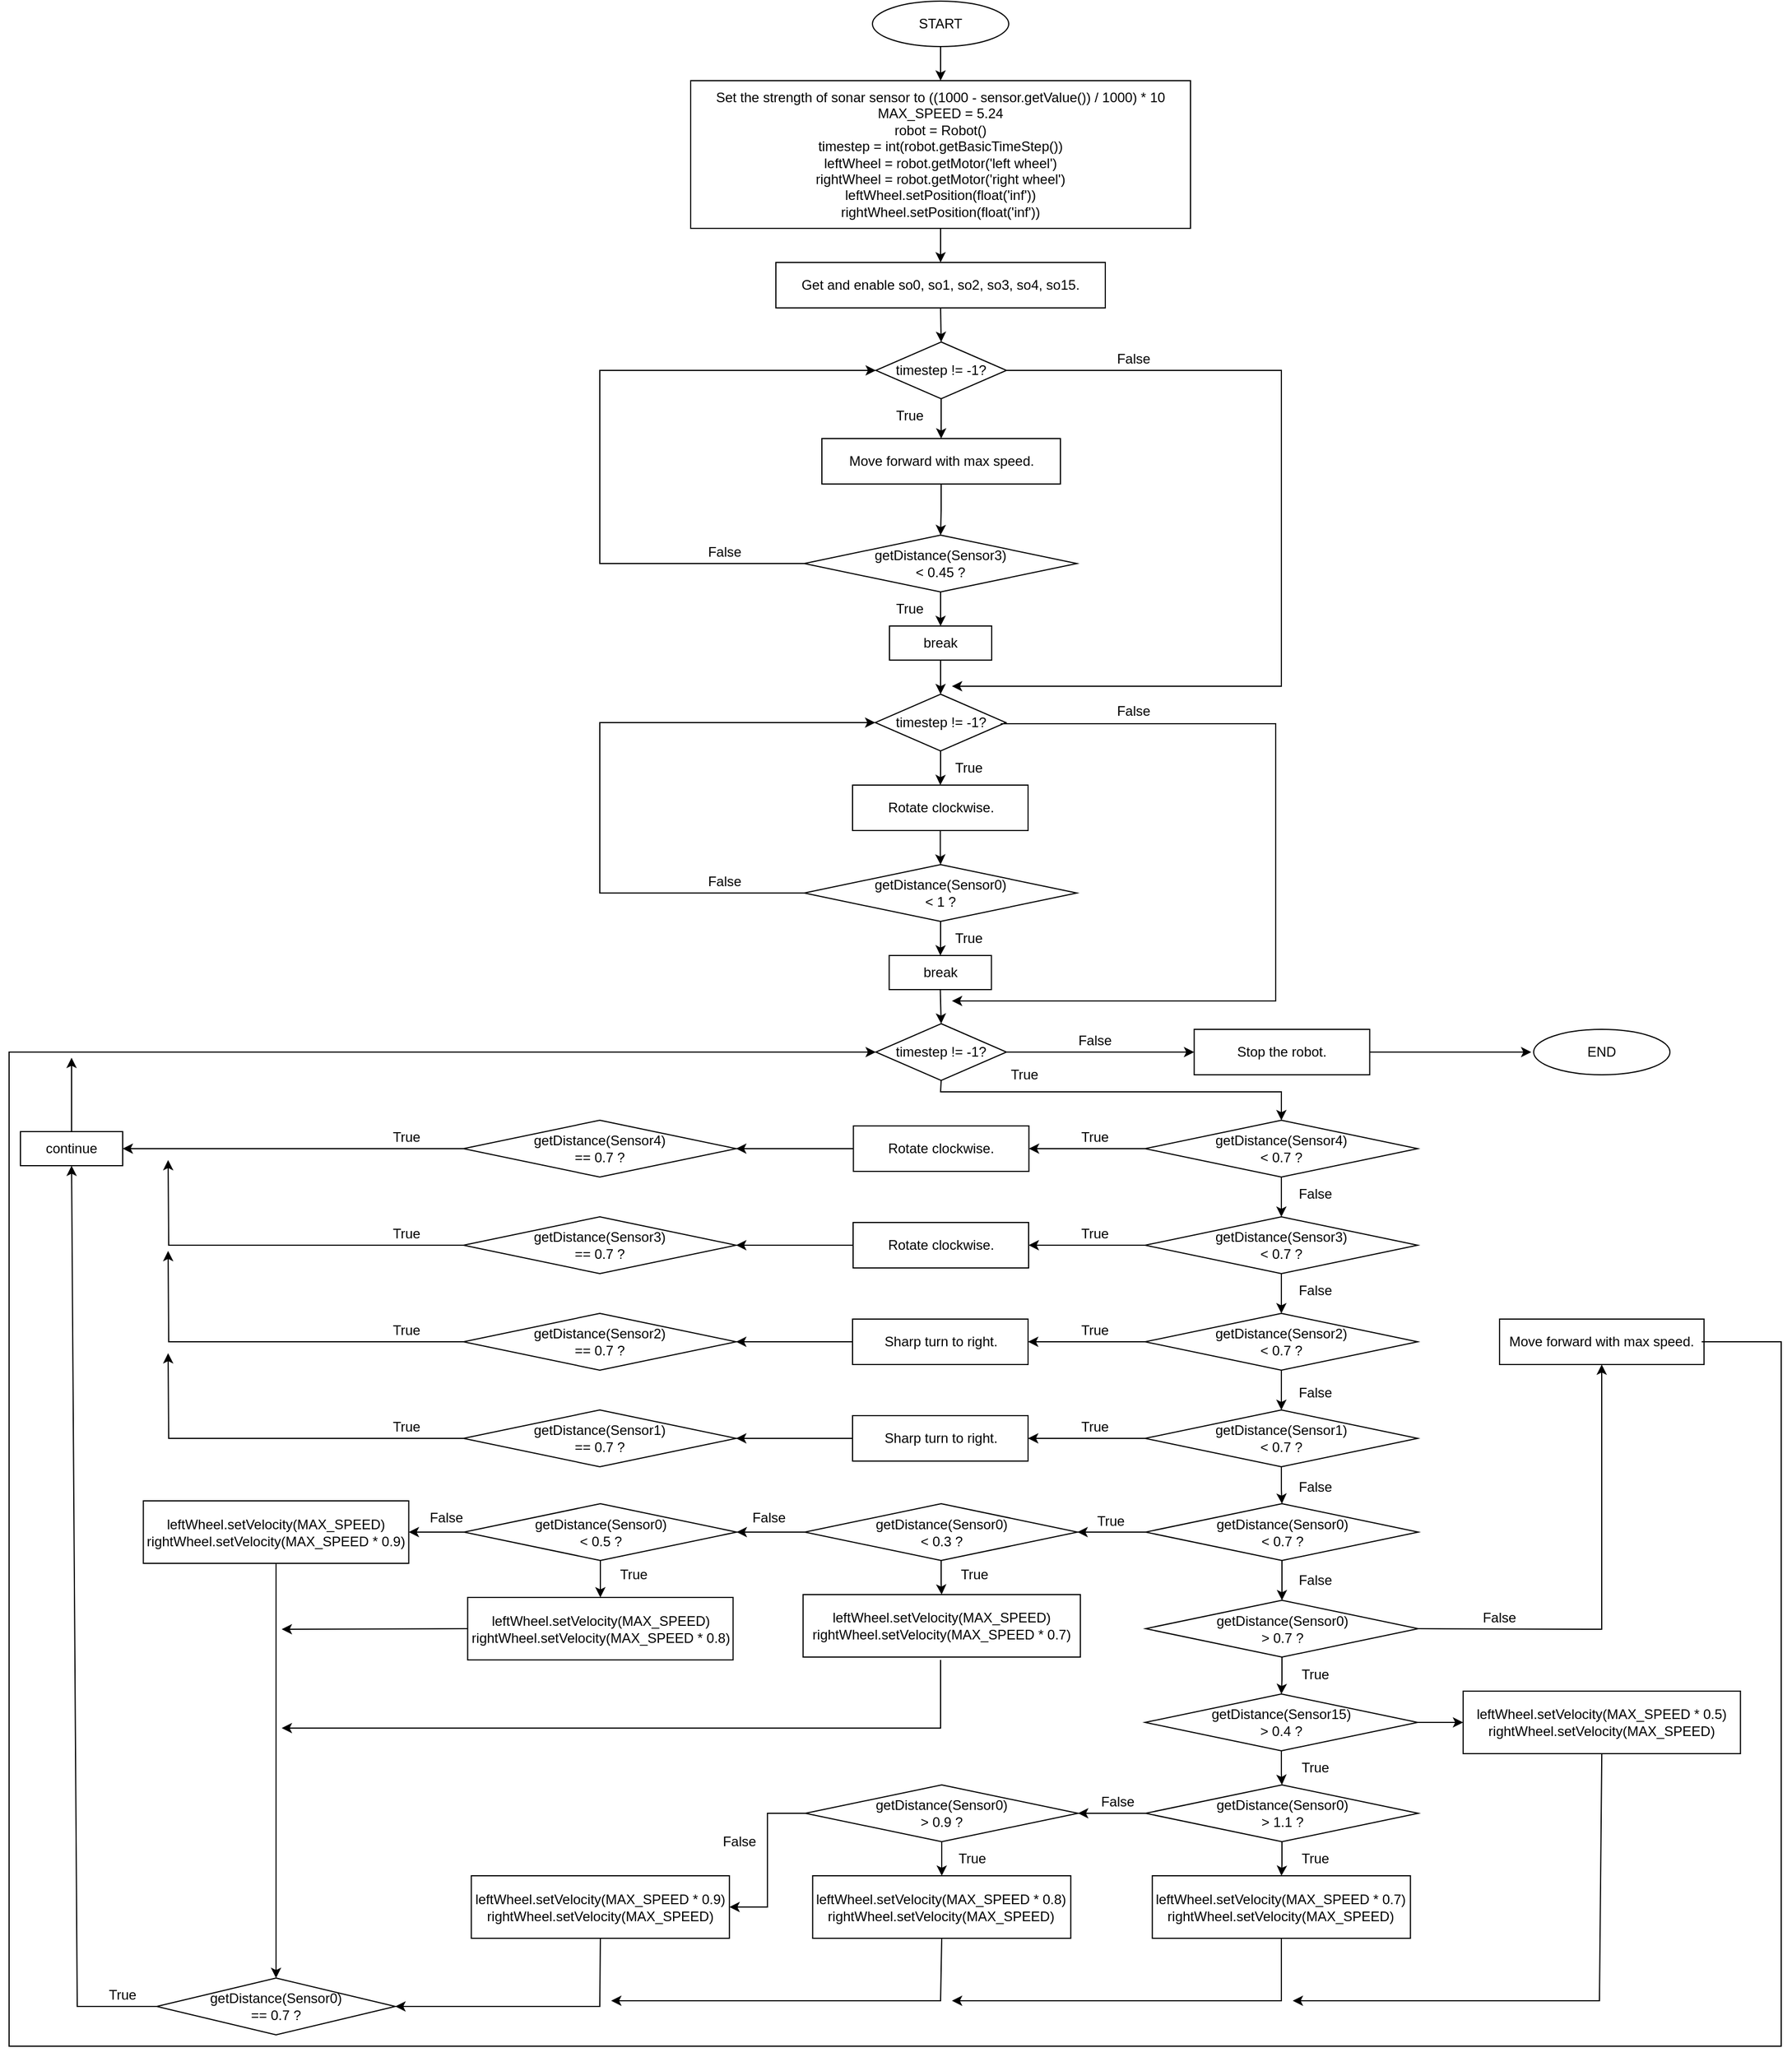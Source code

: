 <mxfile version="18.1.3" type="github">
  <diagram id="1Im-tq4lwDIv4LrL1ETE" name="Page-1">
    <mxGraphModel dx="2824" dy="840" grid="1" gridSize="10" guides="1" tooltips="1" connect="1" arrows="1" fold="1" page="1" pageScale="1" pageWidth="1400" pageHeight="850" math="0" shadow="0">
      <root>
        <object label="" id="0">
          <mxCell />
        </object>
        <mxCell id="1" parent="0" />
        <mxCell id="oBPItjFKtVFV0bXXbR20-86" value="" style="edgeStyle=orthogonalEdgeStyle;rounded=0;orthogonalLoop=1;jettySize=auto;html=1;fontSize=12;fontColor=#000000;" parent="1" source="oBPItjFKtVFV0bXXbR20-74" edge="1">
          <mxGeometry relative="1" as="geometry">
            <mxPoint x="-170" y="1395" as="targetPoint" />
          </mxGeometry>
        </mxCell>
        <mxCell id="oBPItjFKtVFV0bXXbR20-130" value="" style="edgeStyle=orthogonalEdgeStyle;rounded=0;orthogonalLoop=1;jettySize=auto;html=1;fontSize=12;fontColor=#000000;" parent="1" target="oBPItjFKtVFV0bXXbR20-129" edge="1">
          <mxGeometry relative="1" as="geometry">
            <mxPoint x="116.37" y="1555" as="sourcePoint" />
          </mxGeometry>
        </mxCell>
        <mxCell id="oBPItjFKtVFV0bXXbR20-132" value="" style="edgeStyle=orthogonalEdgeStyle;rounded=0;orthogonalLoop=1;jettySize=auto;html=1;fontSize=12;fontColor=#000000;" parent="1" target="oBPItjFKtVFV0bXXbR20-131" edge="1">
          <mxGeometry relative="1" as="geometry">
            <mxPoint x="116.37" y="1635" as="sourcePoint" />
          </mxGeometry>
        </mxCell>
        <mxCell id="oBPItjFKtVFV0bXXbR20-144" value="" style="edgeStyle=orthogonalEdgeStyle;rounded=0;orthogonalLoop=1;jettySize=auto;html=1;fontSize=12;fontColor=#000000;" parent="1" target="oBPItjFKtVFV0bXXbR20-143" edge="1">
          <mxGeometry relative="1" as="geometry">
            <mxPoint x="116.37" y="1727.6" as="sourcePoint" />
          </mxGeometry>
        </mxCell>
        <mxCell id="wg2dsTlA_U0pnTTJLS8N-153" value="START" style="ellipse;whiteSpace=wrap;html=1;" vertex="1" parent="1">
          <mxGeometry x="640" y="40" width="120" height="40" as="geometry" />
        </mxCell>
        <mxCell id="wg2dsTlA_U0pnTTJLS8N-154" value="" style="edgeStyle=orthogonalEdgeStyle;rounded=0;orthogonalLoop=1;jettySize=auto;html=1;entryX=0.5;entryY=0;entryDx=0;entryDy=0;exitX=0.5;exitY=1;exitDx=0;exitDy=0;" edge="1" parent="1" source="wg2dsTlA_U0pnTTJLS8N-153" target="wg2dsTlA_U0pnTTJLS8N-155">
          <mxGeometry relative="1" as="geometry">
            <mxPoint x="470" y="90" as="sourcePoint" />
          </mxGeometry>
        </mxCell>
        <mxCell id="wg2dsTlA_U0pnTTJLS8N-155" value="&lt;span data-lucid-content=&quot;{&amp;quot;t&amp;quot;:&amp;quot;Set the strength of sonar sensor to ((1000 - sensor.getValue()) / 1000) * 10, Set MAX_SPEED = 5.24, robot = Robot()&amp;quot;,&amp;quot;m&amp;quot;:[{&amp;quot;s&amp;quot;:0,&amp;quot;n&amp;quot;:&amp;quot;a&amp;quot;,&amp;quot;v&amp;quot;:&amp;quot;center&amp;quot;},{&amp;quot;s&amp;quot;:0,&amp;quot;n&amp;quot;:&amp;quot;f&amp;quot;,&amp;quot;v&amp;quot;:&amp;quot;Liberation Serif&amp;quot;,&amp;quot;e&amp;quot;:115},{&amp;quot;s&amp;quot;:0,&amp;quot;n&amp;quot;:&amp;quot;s&amp;quot;,&amp;quot;v&amp;quot;:22.222,&amp;quot;e&amp;quot;:115},{&amp;quot;s&amp;quot;:0,&amp;quot;n&amp;quot;:&amp;quot;c&amp;quot;,&amp;quot;v&amp;quot;:&amp;quot;3a414aff&amp;quot;,&amp;quot;e&amp;quot;:115}]}&quot; data-lucid-type=&quot;application/vnd.lucid.text&quot;&gt;&lt;font style=&quot;font-size: 12px;&quot;&gt;&lt;font style=&quot;font-size: 12px;&quot;&gt;Set the strength of sonar sensor to ((1000 - sensor.getValue()) / 1000) * 10 &lt;br&gt;MAX_SPEED = 5.24&lt;/font&gt;&lt;br&gt;&lt;font style=&quot;font-size: 12px;&quot;&gt;&lt;span style=&quot;&quot;&gt;robot = Robot()&lt;/span&gt;&lt;/font&gt;&lt;br&gt;&lt;font style=&quot;font-size: 12px;&quot;&gt;&lt;span style=&quot;&quot;&gt;timestep = int(robot.getBasicTimeStep())&lt;br&gt;&lt;/span&gt;&lt;/font&gt;&lt;div&gt;leftWheel = robot.getMotor(&#39;left wheel&#39;)&lt;/div&gt;&lt;div&gt;rightWheel = robot.getMotor(&#39;right wheel&#39;)&lt;/div&gt;&lt;div&gt;&lt;div&gt;leftWheel.setPosition(float(&#39;inf&#39;))&lt;/div&gt;&lt;div&gt;rightWheel.setPosition(float(&#39;inf&#39;))&lt;/div&gt;&lt;/div&gt;&lt;/font&gt;&lt;/span&gt;" style="rounded=0;whiteSpace=wrap;html=1;" vertex="1" parent="1">
          <mxGeometry x="480" y="110" width="440" height="130" as="geometry" />
        </mxCell>
        <mxCell id="wg2dsTlA_U0pnTTJLS8N-156" value="Get and enable so0, so1, so2, so3, so4, so15." style="rounded=0;whiteSpace=wrap;html=1;" vertex="1" parent="1">
          <mxGeometry x="555" y="270" width="290" height="40" as="geometry" />
        </mxCell>
        <mxCell id="wg2dsTlA_U0pnTTJLS8N-157" value="" style="endArrow=classic;html=1;rounded=0;fontSize=12;fontColor=#000000;entryX=0.5;entryY=0;entryDx=0;entryDy=0;exitX=0.5;exitY=1;exitDx=0;exitDy=0;" edge="1" parent="1" source="wg2dsTlA_U0pnTTJLS8N-155" target="wg2dsTlA_U0pnTTJLS8N-156">
          <mxGeometry width="50" height="50" relative="1" as="geometry">
            <mxPoint x="460" y="260" as="sourcePoint" />
            <mxPoint x="410" y="160" as="targetPoint" />
          </mxGeometry>
        </mxCell>
        <mxCell id="wg2dsTlA_U0pnTTJLS8N-158" value="" style="edgeStyle=orthogonalEdgeStyle;rounded=0;orthogonalLoop=1;jettySize=auto;html=1;fontSize=12;fontColor=#000000;" edge="1" parent="1" source="wg2dsTlA_U0pnTTJLS8N-159" target="wg2dsTlA_U0pnTTJLS8N-165">
          <mxGeometry relative="1" as="geometry" />
        </mxCell>
        <mxCell id="wg2dsTlA_U0pnTTJLS8N-159" value="Move forward with max speed." style="rounded=0;whiteSpace=wrap;html=1;" vertex="1" parent="1">
          <mxGeometry x="595.5" y="425" width="210" height="40" as="geometry" />
        </mxCell>
        <mxCell id="wg2dsTlA_U0pnTTJLS8N-160" value="" style="edgeStyle=orthogonalEdgeStyle;rounded=0;orthogonalLoop=1;jettySize=auto;html=1;fontSize=12;fontColor=#000000;" edge="1" parent="1" source="wg2dsTlA_U0pnTTJLS8N-161" target="wg2dsTlA_U0pnTTJLS8N-159">
          <mxGeometry relative="1" as="geometry" />
        </mxCell>
        <mxCell id="wg2dsTlA_U0pnTTJLS8N-161" value="timestep != -1?" style="rhombus;whiteSpace=wrap;html=1;fontSize=12;fontColor=#000000;" vertex="1" parent="1">
          <mxGeometry x="643" y="340" width="115" height="50" as="geometry" />
        </mxCell>
        <mxCell id="wg2dsTlA_U0pnTTJLS8N-162" value="" style="endArrow=classic;html=1;rounded=0;fontSize=12;fontColor=#000000;exitX=0.5;exitY=1;exitDx=0;exitDy=0;entryX=0.5;entryY=0;entryDx=0;entryDy=0;" edge="1" parent="1" source="wg2dsTlA_U0pnTTJLS8N-156" target="wg2dsTlA_U0pnTTJLS8N-161">
          <mxGeometry width="50" height="50" relative="1" as="geometry">
            <mxPoint x="390" y="470" as="sourcePoint" />
            <mxPoint x="440" y="420" as="targetPoint" />
          </mxGeometry>
        </mxCell>
        <mxCell id="wg2dsTlA_U0pnTTJLS8N-163" value="" style="endArrow=classic;html=1;rounded=0;fontSize=12;fontColor=#000000;exitX=0;exitY=0.5;exitDx=0;exitDy=0;entryX=0;entryY=0.5;entryDx=0;entryDy=0;" edge="1" parent="1" source="wg2dsTlA_U0pnTTJLS8N-165" target="wg2dsTlA_U0pnTTJLS8N-161">
          <mxGeometry width="50" height="50" relative="1" as="geometry">
            <mxPoint x="50" y="570" as="sourcePoint" />
            <mxPoint x="120" y="510" as="targetPoint" />
            <Array as="points">
              <mxPoint x="400" y="535" />
              <mxPoint x="400" y="365" />
            </Array>
          </mxGeometry>
        </mxCell>
        <mxCell id="wg2dsTlA_U0pnTTJLS8N-164" value="" style="edgeStyle=orthogonalEdgeStyle;rounded=0;orthogonalLoop=1;jettySize=auto;html=1;fontSize=12;fontColor=#000000;" edge="1" parent="1" source="wg2dsTlA_U0pnTTJLS8N-165" target="wg2dsTlA_U0pnTTJLS8N-173">
          <mxGeometry relative="1" as="geometry" />
        </mxCell>
        <mxCell id="wg2dsTlA_U0pnTTJLS8N-165" value="getDistance(Sensor3) &lt;br&gt;&amp;lt; 0.45 ?" style="rhombus;whiteSpace=wrap;html=1;fontSize=12;fontColor=#000000;" vertex="1" parent="1">
          <mxGeometry x="580" y="510" width="240" height="50" as="geometry" />
        </mxCell>
        <mxCell id="wg2dsTlA_U0pnTTJLS8N-166" value="" style="edgeStyle=orthogonalEdgeStyle;rounded=0;orthogonalLoop=1;jettySize=auto;html=1;fontSize=12;fontColor=#000000;" edge="1" parent="1" source="wg2dsTlA_U0pnTTJLS8N-167" target="wg2dsTlA_U0pnTTJLS8N-169">
          <mxGeometry relative="1" as="geometry" />
        </mxCell>
        <mxCell id="wg2dsTlA_U0pnTTJLS8N-167" value="timestep != -1?" style="rhombus;whiteSpace=wrap;html=1;fontSize=12;fontColor=#000000;" vertex="1" parent="1">
          <mxGeometry x="642.5" y="650" width="115" height="50" as="geometry" />
        </mxCell>
        <mxCell id="wg2dsTlA_U0pnTTJLS8N-168" value="" style="edgeStyle=orthogonalEdgeStyle;rounded=0;orthogonalLoop=1;jettySize=auto;html=1;fontSize=12;fontColor=#000000;" edge="1" parent="1" source="wg2dsTlA_U0pnTTJLS8N-169" target="wg2dsTlA_U0pnTTJLS8N-177">
          <mxGeometry relative="1" as="geometry" />
        </mxCell>
        <mxCell id="wg2dsTlA_U0pnTTJLS8N-169" value="Rotate clockwise." style="rounded=0;whiteSpace=wrap;html=1;fontSize=12;fontColor=#000000;" vertex="1" parent="1">
          <mxGeometry x="622.5" y="730" width="154.5" height="40" as="geometry" />
        </mxCell>
        <mxCell id="wg2dsTlA_U0pnTTJLS8N-170" value="True" style="text;html=1;strokeColor=none;fillColor=none;align=center;verticalAlign=middle;whiteSpace=wrap;rounded=0;fontSize=12;fontColor=#000000;" vertex="1" parent="1">
          <mxGeometry x="643" y="560" width="60" height="30" as="geometry" />
        </mxCell>
        <mxCell id="wg2dsTlA_U0pnTTJLS8N-171" value="True" style="text;html=1;strokeColor=none;fillColor=none;align=center;verticalAlign=middle;whiteSpace=wrap;rounded=0;fontSize=12;fontColor=#000000;" vertex="1" parent="1">
          <mxGeometry x="643" y="390" width="60" height="30" as="geometry" />
        </mxCell>
        <mxCell id="wg2dsTlA_U0pnTTJLS8N-172" value="" style="edgeStyle=orthogonalEdgeStyle;rounded=0;orthogonalLoop=1;jettySize=auto;html=1;fontSize=12;fontColor=#000000;" edge="1" parent="1" source="wg2dsTlA_U0pnTTJLS8N-173" target="wg2dsTlA_U0pnTTJLS8N-167">
          <mxGeometry relative="1" as="geometry" />
        </mxCell>
        <mxCell id="wg2dsTlA_U0pnTTJLS8N-173" value="break" style="rounded=0;whiteSpace=wrap;html=1;fontSize=12;fontColor=#000000;" vertex="1" parent="1">
          <mxGeometry x="655" y="590" width="90" height="30" as="geometry" />
        </mxCell>
        <mxCell id="wg2dsTlA_U0pnTTJLS8N-174" value="False" style="text;html=1;strokeColor=none;fillColor=none;align=center;verticalAlign=middle;whiteSpace=wrap;rounded=0;fontSize=12;fontColor=#000000;" vertex="1" parent="1">
          <mxGeometry x="480" y="510" width="60" height="30" as="geometry" />
        </mxCell>
        <mxCell id="wg2dsTlA_U0pnTTJLS8N-175" value="True" style="text;html=1;strokeColor=none;fillColor=none;align=center;verticalAlign=middle;whiteSpace=wrap;rounded=0;fontSize=12;fontColor=#000000;" vertex="1" parent="1">
          <mxGeometry x="694.5" y="700" width="60" height="30" as="geometry" />
        </mxCell>
        <mxCell id="wg2dsTlA_U0pnTTJLS8N-176" value="" style="edgeStyle=orthogonalEdgeStyle;rounded=0;orthogonalLoop=1;jettySize=auto;html=1;fontSize=12;fontColor=#000000;" edge="1" parent="1" source="wg2dsTlA_U0pnTTJLS8N-177" target="wg2dsTlA_U0pnTTJLS8N-191">
          <mxGeometry relative="1" as="geometry" />
        </mxCell>
        <mxCell id="wg2dsTlA_U0pnTTJLS8N-177" value="getDistance(Sensor0) &lt;br&gt;&amp;lt; 1 ?" style="rhombus;whiteSpace=wrap;html=1;fontSize=12;fontColor=#000000;" vertex="1" parent="1">
          <mxGeometry x="580" y="800" width="240" height="50" as="geometry" />
        </mxCell>
        <mxCell id="wg2dsTlA_U0pnTTJLS8N-178" value="" style="endArrow=classic;html=1;rounded=0;fontSize=12;fontColor=#000000;exitX=0;exitY=0.5;exitDx=0;exitDy=0;" edge="1" parent="1" source="wg2dsTlA_U0pnTTJLS8N-177" target="wg2dsTlA_U0pnTTJLS8N-167">
          <mxGeometry width="50" height="50" relative="1" as="geometry">
            <mxPoint x="824.5" y="820" as="sourcePoint" />
            <mxPoint x="764.5" y="690" as="targetPoint" />
            <Array as="points">
              <mxPoint x="400" y="825" />
              <mxPoint x="400" y="675" />
            </Array>
          </mxGeometry>
        </mxCell>
        <mxCell id="wg2dsTlA_U0pnTTJLS8N-179" value="False" style="text;html=1;strokeColor=none;fillColor=none;align=center;verticalAlign=middle;whiteSpace=wrap;rounded=0;fontSize=12;fontColor=#000000;" vertex="1" parent="1">
          <mxGeometry x="480" y="800" width="60" height="30" as="geometry" />
        </mxCell>
        <mxCell id="wg2dsTlA_U0pnTTJLS8N-180" value="True" style="text;html=1;strokeColor=none;fillColor=none;align=center;verticalAlign=middle;whiteSpace=wrap;rounded=0;fontSize=12;fontColor=#000000;" vertex="1" parent="1">
          <mxGeometry x="694.5" y="850" width="60" height="30" as="geometry" />
        </mxCell>
        <mxCell id="wg2dsTlA_U0pnTTJLS8N-181" value="" style="edgeStyle=orthogonalEdgeStyle;rounded=0;orthogonalLoop=1;jettySize=auto;html=1;fontSize=12;fontColor=#000000;" edge="1" parent="1" source="wg2dsTlA_U0pnTTJLS8N-183" target="wg2dsTlA_U0pnTTJLS8N-186">
          <mxGeometry relative="1" as="geometry" />
        </mxCell>
        <mxCell id="wg2dsTlA_U0pnTTJLS8N-182" value="" style="edgeStyle=orthogonalEdgeStyle;rounded=0;orthogonalLoop=1;jettySize=auto;html=1;fontSize=12;fontColor=#000000;" edge="1" parent="1" source="wg2dsTlA_U0pnTTJLS8N-183" target="wg2dsTlA_U0pnTTJLS8N-209">
          <mxGeometry relative="1" as="geometry" />
        </mxCell>
        <mxCell id="wg2dsTlA_U0pnTTJLS8N-183" value="getDistance(Sensor3) &lt;br&gt;&amp;lt; 0.7 ?&lt;span style=&quot;color: rgba(0, 0, 0, 0); font-family: monospace; font-size: 0px; text-align: start;&quot;&gt;%3CmxGraphModel%3E%3Croot%3E%3CmxCell%20id%3D%220%22%2F%3E%3CmxCell%20id%3D%221%22%20parent%3D%220%22%2F%3E%3CmxCell%20id%3D%222%22%20value%3D%22getDistance(Sensor4)%20%26lt%3Bbr%26gt%3B%26amp%3Blt%3B%200.7%20%3F%22%20style%3D%22rhombus%3BwhiteSpace%3Dwrap%3Bhtml%3D1%3BfontSize%3D12%3BfontColor%3D%23000000%3B%22%20vertex%3D%221%22%20parent%3D%221%22%3E%3CmxGeometry%20x%3D%22305.5%22%20y%3D%221080%22%20width%3D%22240%22%20height%3D%2250%22%20as%3D%22geometry%22%2F%3E%3C%2FmxCell%3E%3C%2Froot%3E%3C%2FmxGraphModel%3E&lt;/span&gt;" style="rhombus;whiteSpace=wrap;html=1;fontSize=12;fontColor=#000000;" vertex="1" parent="1">
          <mxGeometry x="880" y="1110" width="240" height="50" as="geometry" />
        </mxCell>
        <mxCell id="wg2dsTlA_U0pnTTJLS8N-184" value="" style="edgeStyle=orthogonalEdgeStyle;rounded=0;orthogonalLoop=1;jettySize=auto;html=1;fontSize=12;fontColor=#000000;" edge="1" parent="1" source="wg2dsTlA_U0pnTTJLS8N-186" target="wg2dsTlA_U0pnTTJLS8N-189">
          <mxGeometry relative="1" as="geometry" />
        </mxCell>
        <mxCell id="wg2dsTlA_U0pnTTJLS8N-185" value="" style="edgeStyle=orthogonalEdgeStyle;rounded=0;orthogonalLoop=1;jettySize=auto;html=1;fontSize=12;fontColor=#000000;" edge="1" parent="1" source="wg2dsTlA_U0pnTTJLS8N-186" target="wg2dsTlA_U0pnTTJLS8N-214">
          <mxGeometry relative="1" as="geometry" />
        </mxCell>
        <mxCell id="wg2dsTlA_U0pnTTJLS8N-186" value="getDistance(Sensor2) &lt;br&gt;&amp;lt; 0.7 ?&lt;span style=&quot;color: rgba(0, 0, 0, 0); font-family: monospace; font-size: 0px; text-align: start;&quot;&gt;%3CmxGraphModel%3E%3Croot%3E%3CmxCell%20id%3D%220%22%2F%3E%3CmxCell%20id%3D%221%22%20parent%3D%220%22%2F%3E%3CmxCell%20id%3D%222%22%20value%3D%22getDistance(Sensor4)%20%26lt%3Bbr%26gt%3B%26amp%3Blt%3B%200.7%20%3F%22%20style%3D%22rhombus%3BwhiteSpace%3Dwrap%3Bhtml%3D1%3BfontSize%3D12%3BfontColor%3D%23000000%3B%22%20vertex%3D%221%22%20parent%3D%221%22%3E%3CmxGeometry%20x%3D%22305.5%22%20y%3D%221080%22%20width%3D%22240%22%20height%3D%2250%22%20as%3D%22geometry%22%2F%3E%3C%2FmxCell%3E%3C%2Froot%3E%3C%2FmxGraphModel%3E&lt;/span&gt;" style="rhombus;whiteSpace=wrap;html=1;fontSize=12;fontColor=#000000;" vertex="1" parent="1">
          <mxGeometry x="880" y="1195" width="240" height="50" as="geometry" />
        </mxCell>
        <mxCell id="wg2dsTlA_U0pnTTJLS8N-187" value="" style="edgeStyle=orthogonalEdgeStyle;rounded=0;orthogonalLoop=1;jettySize=auto;html=1;fontSize=12;fontColor=#000000;" edge="1" parent="1" source="wg2dsTlA_U0pnTTJLS8N-189" target="wg2dsTlA_U0pnTTJLS8N-216">
          <mxGeometry relative="1" as="geometry" />
        </mxCell>
        <mxCell id="wg2dsTlA_U0pnTTJLS8N-188" value="" style="edgeStyle=orthogonalEdgeStyle;rounded=0;orthogonalLoop=1;jettySize=auto;html=1;fontSize=12;fontColor=#000000;" edge="1" parent="1" source="wg2dsTlA_U0pnTTJLS8N-189" target="wg2dsTlA_U0pnTTJLS8N-196">
          <mxGeometry relative="1" as="geometry" />
        </mxCell>
        <mxCell id="wg2dsTlA_U0pnTTJLS8N-189" value="getDistance(Sensor1) &lt;br&gt;&amp;lt; 0.7 ?&lt;span style=&quot;color: rgba(0, 0, 0, 0); font-family: monospace; font-size: 0px; text-align: start;&quot;&gt;%3CmxGraphModel%3E%3Croot%3E%3CmxCell%20id%3D%220%22%2F%3E%3CmxCell%20id%3D%221%22%20parent%3D%220%22%2F%3E%3CmxCell%20id%3D%222%22%20value%3D%22getDistance(Sensor4)%20%26lt%3Bbr%26gt%3B%26amp%3Blt%3B%200.7%20%3F%22%20style%3D%22rhombus%3BwhiteSpace%3Dwrap%3Bhtml%3D1%3BfontSize%3D12%3BfontColor%3D%23000000%3B%22%20vertex%3D%221%22%20parent%3D%221%22%3E%3CmxGeometry%20x%3D%22305.5%22%20y%3D%221080%22%20width%3D%22240%22%20height%3D%2250%22%20as%3D%22geometry%22%2F%3E%3C%2FmxCell%3E%3C%2Froot%3E%3C%2FmxGraphModel%3E&lt;/span&gt;" style="rhombus;whiteSpace=wrap;html=1;fontSize=12;fontColor=#000000;" vertex="1" parent="1">
          <mxGeometry x="880" y="1280" width="240" height="50" as="geometry" />
        </mxCell>
        <mxCell id="wg2dsTlA_U0pnTTJLS8N-190" value="Move forward with max speed." style="rounded=0;whiteSpace=wrap;html=1;fontSize=12;fontColor=#000000;" vertex="1" parent="1">
          <mxGeometry x="1192.07" y="1200" width="180" height="40" as="geometry" />
        </mxCell>
        <mxCell id="wg2dsTlA_U0pnTTJLS8N-191" value="break" style="rounded=0;whiteSpace=wrap;html=1;fontSize=12;fontColor=#000000;" vertex="1" parent="1">
          <mxGeometry x="654.75" y="880" width="90" height="30" as="geometry" />
        </mxCell>
        <mxCell id="wg2dsTlA_U0pnTTJLS8N-192" value="" style="edgeStyle=orthogonalEdgeStyle;rounded=0;orthogonalLoop=1;jettySize=auto;html=1;fontSize=12;fontColor=#000000;" edge="1" parent="1" source="wg2dsTlA_U0pnTTJLS8N-193" target="wg2dsTlA_U0pnTTJLS8N-273">
          <mxGeometry relative="1" as="geometry" />
        </mxCell>
        <mxCell id="wg2dsTlA_U0pnTTJLS8N-193" value="timestep != -1?" style="rhombus;whiteSpace=wrap;html=1;fontSize=12;fontColor=#000000;" vertex="1" parent="1">
          <mxGeometry x="643" y="940" width="115" height="50" as="geometry" />
        </mxCell>
        <mxCell id="wg2dsTlA_U0pnTTJLS8N-194" value="" style="edgeStyle=orthogonalEdgeStyle;rounded=0;orthogonalLoop=1;jettySize=auto;html=1;fontSize=12;fontColor=#000000;" edge="1" parent="1" source="wg2dsTlA_U0pnTTJLS8N-196" target="wg2dsTlA_U0pnTTJLS8N-198">
          <mxGeometry relative="1" as="geometry" />
        </mxCell>
        <mxCell id="wg2dsTlA_U0pnTTJLS8N-195" value="" style="edgeStyle=orthogonalEdgeStyle;rounded=0;orthogonalLoop=1;jettySize=auto;html=1;fontSize=12;fontColor=#000000;" edge="1" parent="1" source="wg2dsTlA_U0pnTTJLS8N-196" target="wg2dsTlA_U0pnTTJLS8N-225">
          <mxGeometry relative="1" as="geometry" />
        </mxCell>
        <mxCell id="wg2dsTlA_U0pnTTJLS8N-196" value="getDistance(Sensor0) &lt;br&gt;&amp;lt; 0.7 ?" style="rhombus;whiteSpace=wrap;html=1;fontSize=12;fontColor=#000000;" vertex="1" parent="1">
          <mxGeometry x="880.5" y="1362.5" width="240" height="50" as="geometry" />
        </mxCell>
        <mxCell id="wg2dsTlA_U0pnTTJLS8N-197" value="" style="edgeStyle=orthogonalEdgeStyle;rounded=0;orthogonalLoop=1;jettySize=auto;html=1;fontSize=12;fontColor=#000000;" edge="1" parent="1" source="wg2dsTlA_U0pnTTJLS8N-198" target="wg2dsTlA_U0pnTTJLS8N-235">
          <mxGeometry relative="1" as="geometry" />
        </mxCell>
        <mxCell id="wg2dsTlA_U0pnTTJLS8N-198" value="getDistance(Sensor0) &lt;br&gt;&amp;gt; 0.7 ?" style="rhombus;whiteSpace=wrap;html=1;fontSize=12;fontColor=#000000;" vertex="1" parent="1">
          <mxGeometry x="880.5" y="1447.5" width="240" height="50" as="geometry" />
        </mxCell>
        <mxCell id="wg2dsTlA_U0pnTTJLS8N-199" value="" style="edgeStyle=orthogonalEdgeStyle;rounded=0;orthogonalLoop=1;jettySize=auto;html=1;fontSize=12;fontColor=#000000;" edge="1" parent="1" source="wg2dsTlA_U0pnTTJLS8N-201" target="wg2dsTlA_U0pnTTJLS8N-183">
          <mxGeometry relative="1" as="geometry" />
        </mxCell>
        <mxCell id="wg2dsTlA_U0pnTTJLS8N-200" value="" style="edgeStyle=orthogonalEdgeStyle;rounded=0;orthogonalLoop=1;jettySize=auto;html=1;fontSize=12;fontColor=#000000;" edge="1" parent="1" source="wg2dsTlA_U0pnTTJLS8N-201" target="wg2dsTlA_U0pnTTJLS8N-207">
          <mxGeometry relative="1" as="geometry" />
        </mxCell>
        <mxCell id="wg2dsTlA_U0pnTTJLS8N-201" value="getDistance(Sensor4) &lt;br&gt;&amp;lt; 0.7 ?" style="rhombus;whiteSpace=wrap;html=1;fontSize=12;fontColor=#000000;" vertex="1" parent="1">
          <mxGeometry x="880" y="1025" width="240" height="50" as="geometry" />
        </mxCell>
        <mxCell id="wg2dsTlA_U0pnTTJLS8N-202" value="" style="endArrow=classic;html=1;rounded=0;fontSize=12;fontColor=#000000;exitX=0.5;exitY=1;exitDx=0;exitDy=0;entryX=0.5;entryY=0;entryDx=0;entryDy=0;" edge="1" parent="1" source="wg2dsTlA_U0pnTTJLS8N-191" target="wg2dsTlA_U0pnTTJLS8N-193">
          <mxGeometry width="50" height="50" relative="1" as="geometry">
            <mxPoint x="840" y="960" as="sourcePoint" />
            <mxPoint x="890" y="910" as="targetPoint" />
          </mxGeometry>
        </mxCell>
        <mxCell id="wg2dsTlA_U0pnTTJLS8N-203" value="True" style="text;html=1;strokeColor=none;fillColor=none;align=center;verticalAlign=middle;whiteSpace=wrap;rounded=0;fontSize=12;fontColor=#000000;" vertex="1" parent="1">
          <mxGeometry x="200" y="1025" width="60" height="30" as="geometry" />
        </mxCell>
        <mxCell id="wg2dsTlA_U0pnTTJLS8N-204" value="True&lt;span style=&quot;color: rgba(0, 0, 0, 0); font-family: monospace; font-size: 0px; text-align: start;&quot;&gt;%3CmxGraphModel%3E%3Croot%3E%3CmxCell%20id%3D%220%22%2F%3E%3CmxCell%20id%3D%221%22%20parent%3D%220%22%2F%3E%3CmxCell%20id%3D%222%22%20value%3D%22True%22%20style%3D%22text%3Bhtml%3D1%3BstrokeColor%3Dnone%3BfillColor%3Dnone%3Balign%3Dcenter%3BverticalAlign%3Dmiddle%3BwhiteSpace%3Dwrap%3Brounded%3D0%3BfontSize%3D12%3BfontColor%3D%23000000%3B%22%20vertex%3D%221%22%20parent%3D%221%22%3E%3CmxGeometry%20x%3D%22860%22%20y%3D%221340%22%20width%3D%2260%22%20height%3D%2230%22%20as%3D%22geometry%22%2F%3E%3C%2FmxCell%3E%3C%2Froot%3E%3C%2FmxGraphModel%3E&lt;/span&gt;&lt;span style=&quot;color: rgba(0, 0, 0, 0); font-family: monospace; font-size: 0px; text-align: start;&quot;&gt;%3CmxGraphModel%3E%3Croot%3E%3CmxCell%20id%3D%220%22%2F%3E%3CmxCell%20id%3D%221%22%20parent%3D%220%22%2F%3E%3CmxCell%20id%3D%222%22%20value%3D%22True%22%20style%3D%22text%3Bhtml%3D1%3BstrokeColor%3Dnone%3BfillColor%3Dnone%3Balign%3Dcenter%3BverticalAlign%3Dmiddle%3BwhiteSpace%3Dwrap%3Brounded%3D0%3BfontSize%3D12%3BfontColor%3D%23000000%3B%22%20vertex%3D%221%22%20parent%3D%221%22%3E%3CmxGeometry%20x%3D%22860%22%20y%3D%221340%22%20width%3D%2260%22%20height%3D%2230%22%20as%3D%22geometry%22%2F%3E%3C%2FmxCell%3E%3C%2Froot%3E%3C%2FmxGraphModel%3E&lt;/span&gt;" style="text;html=1;strokeColor=none;fillColor=none;align=center;verticalAlign=middle;whiteSpace=wrap;rounded=0;fontSize=12;fontColor=#000000;" vertex="1" parent="1">
          <mxGeometry x="805.5" y="1025" width="60" height="30" as="geometry" />
        </mxCell>
        <mxCell id="wg2dsTlA_U0pnTTJLS8N-205" value="False" style="text;html=1;strokeColor=none;fillColor=none;align=center;verticalAlign=middle;whiteSpace=wrap;rounded=0;fontSize=12;fontColor=#000000;" vertex="1" parent="1">
          <mxGeometry x="1000" y="1075" width="60" height="30" as="geometry" />
        </mxCell>
        <mxCell id="wg2dsTlA_U0pnTTJLS8N-206" value="" style="edgeStyle=orthogonalEdgeStyle;rounded=0;orthogonalLoop=1;jettySize=auto;html=1;fontSize=12;fontColor=#000000;" edge="1" parent="1" source="wg2dsTlA_U0pnTTJLS8N-207" target="wg2dsTlA_U0pnTTJLS8N-210">
          <mxGeometry relative="1" as="geometry" />
        </mxCell>
        <mxCell id="wg2dsTlA_U0pnTTJLS8N-207" value="Rotate clockwise." style="rounded=0;whiteSpace=wrap;html=1;fontSize=12;fontColor=#000000;" vertex="1" parent="1">
          <mxGeometry x="623.25" y="1030" width="154.5" height="40" as="geometry" />
        </mxCell>
        <mxCell id="wg2dsTlA_U0pnTTJLS8N-208" value="" style="edgeStyle=orthogonalEdgeStyle;rounded=0;orthogonalLoop=1;jettySize=auto;html=1;fontSize=12;fontColor=#000000;" edge="1" parent="1" source="wg2dsTlA_U0pnTTJLS8N-209" target="wg2dsTlA_U0pnTTJLS8N-212">
          <mxGeometry relative="1" as="geometry" />
        </mxCell>
        <mxCell id="wg2dsTlA_U0pnTTJLS8N-209" value="Rotate clockwise." style="rounded=0;whiteSpace=wrap;html=1;fontSize=12;fontColor=#000000;" vertex="1" parent="1">
          <mxGeometry x="623" y="1115" width="154.5" height="40" as="geometry" />
        </mxCell>
        <mxCell id="wg2dsTlA_U0pnTTJLS8N-210" value="getDistance(Sensor4) &lt;br&gt;== 0.7 ?" style="rhombus;whiteSpace=wrap;html=1;fontSize=12;fontColor=#000000;" vertex="1" parent="1">
          <mxGeometry x="280" y="1025" width="240" height="50" as="geometry" />
        </mxCell>
        <mxCell id="wg2dsTlA_U0pnTTJLS8N-211" value="" style="edgeStyle=orthogonalEdgeStyle;rounded=0;orthogonalLoop=1;jettySize=auto;html=1;fontSize=12;fontColor=#000000;" edge="1" parent="1" source="wg2dsTlA_U0pnTTJLS8N-212">
          <mxGeometry relative="1" as="geometry">
            <mxPoint x="20" y="1060" as="targetPoint" />
          </mxGeometry>
        </mxCell>
        <mxCell id="wg2dsTlA_U0pnTTJLS8N-212" value="getDistance(Sensor3) &lt;br&gt;== 0.7 ?" style="rhombus;whiteSpace=wrap;html=1;fontSize=12;fontColor=#000000;" vertex="1" parent="1">
          <mxGeometry x="280" y="1110" width="240" height="50" as="geometry" />
        </mxCell>
        <mxCell id="wg2dsTlA_U0pnTTJLS8N-213" value="" style="edgeStyle=orthogonalEdgeStyle;rounded=0;orthogonalLoop=1;jettySize=auto;html=1;fontSize=12;fontColor=#000000;" edge="1" parent="1" source="wg2dsTlA_U0pnTTJLS8N-214" target="wg2dsTlA_U0pnTTJLS8N-218">
          <mxGeometry relative="1" as="geometry" />
        </mxCell>
        <mxCell id="wg2dsTlA_U0pnTTJLS8N-214" value="Sharp turn to right." style="rounded=0;whiteSpace=wrap;html=1;fontSize=12;fontColor=#000000;" vertex="1" parent="1">
          <mxGeometry x="622.5" y="1200" width="154.5" height="40" as="geometry" />
        </mxCell>
        <mxCell id="wg2dsTlA_U0pnTTJLS8N-215" value="" style="edgeStyle=orthogonalEdgeStyle;rounded=0;orthogonalLoop=1;jettySize=auto;html=1;fontSize=12;fontColor=#000000;" edge="1" parent="1" source="wg2dsTlA_U0pnTTJLS8N-216" target="wg2dsTlA_U0pnTTJLS8N-220">
          <mxGeometry relative="1" as="geometry" />
        </mxCell>
        <mxCell id="wg2dsTlA_U0pnTTJLS8N-216" value="Sharp turn to right." style="rounded=0;whiteSpace=wrap;html=1;fontSize=12;fontColor=#000000;" vertex="1" parent="1">
          <mxGeometry x="622.5" y="1285" width="154.5" height="40" as="geometry" />
        </mxCell>
        <mxCell id="wg2dsTlA_U0pnTTJLS8N-217" value="" style="edgeStyle=orthogonalEdgeStyle;rounded=0;orthogonalLoop=1;jettySize=auto;html=1;fontSize=12;fontColor=#000000;" edge="1" parent="1" source="wg2dsTlA_U0pnTTJLS8N-218">
          <mxGeometry relative="1" as="geometry">
            <mxPoint x="20" y="1140" as="targetPoint" />
          </mxGeometry>
        </mxCell>
        <mxCell id="wg2dsTlA_U0pnTTJLS8N-218" value="getDistance(Sensor2) &lt;br&gt;== 0.7 ?" style="rhombus;whiteSpace=wrap;html=1;fontSize=12;fontColor=#000000;" vertex="1" parent="1">
          <mxGeometry x="280" y="1195" width="240" height="50" as="geometry" />
        </mxCell>
        <mxCell id="wg2dsTlA_U0pnTTJLS8N-219" value="" style="edgeStyle=orthogonalEdgeStyle;rounded=0;orthogonalLoop=1;jettySize=auto;html=1;fontSize=12;fontColor=#000000;" edge="1" parent="1" source="wg2dsTlA_U0pnTTJLS8N-220">
          <mxGeometry relative="1" as="geometry">
            <mxPoint x="20" y="1230" as="targetPoint" />
          </mxGeometry>
        </mxCell>
        <mxCell id="wg2dsTlA_U0pnTTJLS8N-220" value="getDistance(Sensor1) &lt;br&gt;== 0.7 ?" style="rhombus;whiteSpace=wrap;html=1;fontSize=12;fontColor=#000000;" vertex="1" parent="1">
          <mxGeometry x="280" y="1280" width="240" height="50" as="geometry" />
        </mxCell>
        <mxCell id="wg2dsTlA_U0pnTTJLS8N-221" value="continue" style="rounded=0;whiteSpace=wrap;html=1;fontSize=12;fontColor=#000000;" vertex="1" parent="1">
          <mxGeometry x="-110" y="1035" width="90" height="30" as="geometry" />
        </mxCell>
        <mxCell id="wg2dsTlA_U0pnTTJLS8N-222" value="" style="endArrow=classic;html=1;rounded=0;fontSize=12;fontColor=#000000;exitX=0.5;exitY=0;exitDx=0;exitDy=0;" edge="1" parent="1" source="wg2dsTlA_U0pnTTJLS8N-221">
          <mxGeometry width="50" height="50" relative="1" as="geometry">
            <mxPoint x="350" y="1630" as="sourcePoint" />
            <mxPoint x="-65" y="970" as="targetPoint" />
            <Array as="points" />
          </mxGeometry>
        </mxCell>
        <mxCell id="wg2dsTlA_U0pnTTJLS8N-223" value="" style="edgeStyle=orthogonalEdgeStyle;rounded=0;orthogonalLoop=1;jettySize=auto;html=1;fontSize=12;fontColor=#000000;" edge="1" parent="1" source="wg2dsTlA_U0pnTTJLS8N-225" target="wg2dsTlA_U0pnTTJLS8N-228">
          <mxGeometry relative="1" as="geometry" />
        </mxCell>
        <mxCell id="wg2dsTlA_U0pnTTJLS8N-224" value="" style="edgeStyle=orthogonalEdgeStyle;rounded=0;orthogonalLoop=1;jettySize=auto;html=1;fontSize=12;fontColor=#000000;" edge="1" parent="1" source="wg2dsTlA_U0pnTTJLS8N-225" target="wg2dsTlA_U0pnTTJLS8N-229">
          <mxGeometry relative="1" as="geometry" />
        </mxCell>
        <mxCell id="wg2dsTlA_U0pnTTJLS8N-225" value="getDistance(Sensor0) &lt;br&gt;&amp;lt; 0.3 ?&lt;span style=&quot;color: rgba(0, 0, 0, 0); font-family: monospace; font-size: 0px; text-align: start;&quot;&gt;%3CmxGraphModel%3E%3Croot%3E%3CmxCell%20id%3D%220%22%2F%3E%3CmxCell%20id%3D%221%22%20parent%3D%220%22%2F%3E%3CmxCell%20id%3D%222%22%20value%3D%22getDistance(Sensor4)%20%26lt%3Bbr%26gt%3B%26amp%3Blt%3B%200.7%20%3F%22%20style%3D%22rhombus%3BwhiteSpace%3Dwrap%3Bhtml%3D1%3BfontSize%3D12%3BfontColor%3D%23000000%3B%22%20vertex%3D%221%22%20parent%3D%221%22%3E%3CmxGeometry%20x%3D%22305.5%22%20y%3D%221080%22%20width%3D%22240%22%20height%3D%2250%22%20as%3D%22geometry%22%2F%3E%3C%2FmxCell%3E%3C%2Froot%3E%3C%2FmxGraphModel%3E&lt;/span&gt;" style="rhombus;whiteSpace=wrap;html=1;fontSize=12;fontColor=#000000;" vertex="1" parent="1">
          <mxGeometry x="580.5" y="1362.5" width="240" height="50" as="geometry" />
        </mxCell>
        <mxCell id="wg2dsTlA_U0pnTTJLS8N-226" value="" style="edgeStyle=orthogonalEdgeStyle;rounded=0;orthogonalLoop=1;jettySize=auto;html=1;fontSize=12;fontColor=#000000;" edge="1" parent="1" source="wg2dsTlA_U0pnTTJLS8N-228" target="wg2dsTlA_U0pnTTJLS8N-230">
          <mxGeometry relative="1" as="geometry" />
        </mxCell>
        <mxCell id="wg2dsTlA_U0pnTTJLS8N-227" value="" style="edgeStyle=orthogonalEdgeStyle;rounded=0;orthogonalLoop=1;jettySize=auto;html=1;fontSize=12;fontColor=#000000;" edge="1" parent="1" source="wg2dsTlA_U0pnTTJLS8N-228" target="wg2dsTlA_U0pnTTJLS8N-250">
          <mxGeometry relative="1" as="geometry" />
        </mxCell>
        <mxCell id="wg2dsTlA_U0pnTTJLS8N-228" value="getDistance(Sensor0) &lt;br&gt;&amp;lt; 0.5 ?&lt;span style=&quot;color: rgba(0, 0, 0, 0); font-family: monospace; font-size: 0px; text-align: start;&quot;&gt;%3CmxGraphModel%3E%3Croot%3E%3CmxCell%20id%3D%220%22%2F%3E%3CmxCell%20id%3D%221%22%20parent%3D%220%22%2F%3E%3CmxCell%20id%3D%222%22%20value%3D%22getDistance(Sensor4)%20%26lt%3Bbr%26gt%3B%26amp%3Blt%3B%200.7%20%3F%22%20style%3D%22rhombus%3BwhiteSpace%3Dwrap%3Bhtml%3D1%3BfontSize%3D12%3BfontColor%3D%23000000%3B%22%20vertex%3D%221%22%20parent%3D%221%22%3E%3CmxGeometry%20x%3D%22305.5%22%20y%3D%221080%22%20width%3D%22240%22%20height%3D%2250%22%20as%3D%22geometry%22%2F%3E%3C%2FmxCell%3E%3C%2Froot%3E%3C%2FmxGraphModel%3E&lt;/span&gt;" style="rhombus;whiteSpace=wrap;html=1;fontSize=12;fontColor=#000000;" vertex="1" parent="1">
          <mxGeometry x="280.5" y="1362.5" width="240" height="50" as="geometry" />
        </mxCell>
        <mxCell id="wg2dsTlA_U0pnTTJLS8N-229" value="leftWheel.setVelocity(MAX_SPEED)&lt;br&gt;rightWheel.setVelocity(MAX_SPEED * 0.7)" style="rounded=0;whiteSpace=wrap;html=1;fontSize=12;fontColor=#000000;" vertex="1" parent="1">
          <mxGeometry x="578.93" y="1442.5" width="244.13" height="55" as="geometry" />
        </mxCell>
        <mxCell id="wg2dsTlA_U0pnTTJLS8N-230" value="leftWheel.setVelocity(MAX_SPEED)&lt;br&gt;rightWheel.setVelocity(MAX_SPEED * 0.8)" style="rounded=0;whiteSpace=wrap;html=1;fontSize=12;fontColor=#000000;" vertex="1" parent="1">
          <mxGeometry x="283.69" y="1445" width="233.62" height="55" as="geometry" />
        </mxCell>
        <mxCell id="wg2dsTlA_U0pnTTJLS8N-231" value="getDistance(Sensor0) &lt;br&gt;== 0.7 ?" style="rhombus;whiteSpace=wrap;html=1;fontSize=12;fontColor=#000000;" vertex="1" parent="1">
          <mxGeometry x="10" y="1780" width="210" height="50" as="geometry" />
        </mxCell>
        <mxCell id="wg2dsTlA_U0pnTTJLS8N-232" value="" style="edgeStyle=orthogonalEdgeStyle;rounded=0;orthogonalLoop=1;jettySize=auto;html=1;fontSize=12;fontColor=#000000;exitX=0;exitY=0.5;exitDx=0;exitDy=0;entryX=1;entryY=0.5;entryDx=0;entryDy=0;" edge="1" parent="1" source="wg2dsTlA_U0pnTTJLS8N-237" target="wg2dsTlA_U0pnTTJLS8N-254">
          <mxGeometry relative="1" as="geometry">
            <mxPoint x="586.12" y="1807.529" as="sourcePoint" />
            <mxPoint x="-25.0" y="1752.5" as="targetPoint" />
          </mxGeometry>
        </mxCell>
        <mxCell id="wg2dsTlA_U0pnTTJLS8N-233" value="" style="edgeStyle=orthogonalEdgeStyle;rounded=0;orthogonalLoop=1;jettySize=auto;html=1;fontSize=12;fontColor=#000000;" edge="1" parent="1" source="wg2dsTlA_U0pnTTJLS8N-235" target="wg2dsTlA_U0pnTTJLS8N-240">
          <mxGeometry relative="1" as="geometry" />
        </mxCell>
        <mxCell id="wg2dsTlA_U0pnTTJLS8N-234" value="" style="edgeStyle=orthogonalEdgeStyle;rounded=0;orthogonalLoop=1;jettySize=auto;html=1;fontSize=12;fontColor=#000000;" edge="1" parent="1" source="wg2dsTlA_U0pnTTJLS8N-235" target="wg2dsTlA_U0pnTTJLS8N-253">
          <mxGeometry relative="1" as="geometry" />
        </mxCell>
        <mxCell id="wg2dsTlA_U0pnTTJLS8N-235" value="getDistance(Sensor15) &lt;br&gt;&amp;gt; 0.4 ?&lt;span style=&quot;color: rgba(0, 0, 0, 0); font-family: monospace; font-size: 0px; text-align: start;&quot;&gt;%3CmxGraphModel%3E%3Croot%3E%3CmxCell%20id%3D%220%22%2F%3E%3CmxCell%20id%3D%221%22%20parent%3D%220%22%2F%3E%3CmxCell%20id%3D%222%22%20value%3D%22getDistance(Sensor4)%20%26lt%3Bbr%26gt%3B%26amp%3Blt%3B%200.7%20%3F%22%20style%3D%22rhombus%3BwhiteSpace%3Dwrap%3Bhtml%3D1%3BfontSize%3D12%3BfontColor%3D%23000000%3B%22%20vertex%3D%221%22%20parent%3D%221%22%3E%3CmxGeometry%20x%3D%22305.5%22%20y%3D%221080%22%20width%3D%22240%22%20height%3D%2250%22%20as%3D%22geometry%22%2F%3E%3C%2FmxCell%3E%3C%2Froot%3E%3C%2FmxGraphModel%3E&lt;/span&gt;" style="rhombus;whiteSpace=wrap;html=1;fontSize=12;fontColor=#000000;" vertex="1" parent="1">
          <mxGeometry x="880" y="1530" width="240" height="50" as="geometry" />
        </mxCell>
        <mxCell id="wg2dsTlA_U0pnTTJLS8N-236" value="" style="edgeStyle=orthogonalEdgeStyle;rounded=0;orthogonalLoop=1;jettySize=auto;html=1;fontSize=12;fontColor=#000000;" edge="1" parent="1" source="wg2dsTlA_U0pnTTJLS8N-237" target="wg2dsTlA_U0pnTTJLS8N-241">
          <mxGeometry relative="1" as="geometry" />
        </mxCell>
        <mxCell id="wg2dsTlA_U0pnTTJLS8N-237" value="getDistance(Sensor0) &lt;br&gt;&amp;gt; 0.9 ?&lt;span style=&quot;color: rgba(0, 0, 0, 0); font-family: monospace; font-size: 0px; text-align: start;&quot;&gt;%3CmxGraphModel%3E%3Croot%3E%3CmxCell%20id%3D%220%22%2F%3E%3CmxCell%20id%3D%221%22%20parent%3D%220%22%2F%3E%3CmxCell%20id%3D%222%22%20value%3D%22getDistance(Sensor4)%20%26lt%3Bbr%26gt%3B%26amp%3Blt%3B%200.7%20%3F%22%20style%3D%22rhombus%3BwhiteSpace%3Dwrap%3Bhtml%3D1%3BfontSize%3D12%3BfontColor%3D%23000000%3B%22%20vertex%3D%221%22%20parent%3D%221%22%3E%3CmxGeometry%20x%3D%22305.5%22%20y%3D%221080%22%20width%3D%22240%22%20height%3D%2250%22%20as%3D%22geometry%22%2F%3E%3C%2FmxCell%3E%3C%2Froot%3E%3C%2FmxGraphModel%3E&lt;/span&gt;" style="rhombus;whiteSpace=wrap;html=1;fontSize=12;fontColor=#000000;" vertex="1" parent="1">
          <mxGeometry x="581" y="1610" width="240" height="50" as="geometry" />
        </mxCell>
        <mxCell id="wg2dsTlA_U0pnTTJLS8N-238" value="" style="edgeStyle=orthogonalEdgeStyle;rounded=0;orthogonalLoop=1;jettySize=auto;html=1;fontSize=12;fontColor=#000000;" edge="1" parent="1" source="wg2dsTlA_U0pnTTJLS8N-240" target="wg2dsTlA_U0pnTTJLS8N-237">
          <mxGeometry relative="1" as="geometry" />
        </mxCell>
        <mxCell id="wg2dsTlA_U0pnTTJLS8N-239" value="" style="edgeStyle=orthogonalEdgeStyle;rounded=0;orthogonalLoop=1;jettySize=auto;html=1;fontSize=12;fontColor=#000000;" edge="1" parent="1" source="wg2dsTlA_U0pnTTJLS8N-240" target="wg2dsTlA_U0pnTTJLS8N-242">
          <mxGeometry relative="1" as="geometry" />
        </mxCell>
        <mxCell id="wg2dsTlA_U0pnTTJLS8N-240" value="getDistance(Sensor0) &lt;br&gt;&amp;gt; 1.1 ?&lt;span style=&quot;color: rgba(0, 0, 0, 0); font-family: monospace; font-size: 0px; text-align: start;&quot;&gt;%3CmxGraphModel%3E%3Croot%3E%3CmxCell%20id%3D%220%22%2F%3E%3CmxCell%20id%3D%221%22%20parent%3D%220%22%2F%3E%3CmxCell%20id%3D%222%22%20value%3D%22getDistance(Sensor4)%20%26lt%3Bbr%26gt%3B%26amp%3Blt%3B%200.7%20%3F%22%20style%3D%22rhombus%3BwhiteSpace%3Dwrap%3Bhtml%3D1%3BfontSize%3D12%3BfontColor%3D%23000000%3B%22%20vertex%3D%221%22%20parent%3D%221%22%3E%3CmxGeometry%20x%3D%22305.5%22%20y%3D%221080%22%20width%3D%22240%22%20height%3D%2250%22%20as%3D%22geometry%22%2F%3E%3C%2FmxCell%3E%3C%2Froot%3E%3C%2FmxGraphModel%3E&lt;/span&gt;" style="rhombus;whiteSpace=wrap;html=1;fontSize=12;fontColor=#000000;" vertex="1" parent="1">
          <mxGeometry x="880.5" y="1610" width="240" height="50" as="geometry" />
        </mxCell>
        <mxCell id="wg2dsTlA_U0pnTTJLS8N-241" value="leftWheel.setVelocity(MAX_SPEED * 0.8)&lt;br&gt;rightWheel.setVelocity(MAX_SPEED)" style="rounded=0;whiteSpace=wrap;html=1;fontSize=12;fontColor=#000000;" vertex="1" parent="1">
          <mxGeometry x="587.37" y="1690" width="227.25" height="55" as="geometry" />
        </mxCell>
        <mxCell id="wg2dsTlA_U0pnTTJLS8N-242" value="leftWheel.setVelocity(MAX_SPEED * 0.7)&lt;br&gt;rightWheel.setVelocity(MAX_SPEED)" style="rounded=0;whiteSpace=wrap;html=1;fontSize=12;fontColor=#000000;" vertex="1" parent="1">
          <mxGeometry x="886.37" y="1690" width="227.25" height="55" as="geometry" />
        </mxCell>
        <mxCell id="wg2dsTlA_U0pnTTJLS8N-243" value="True&lt;span style=&quot;color: rgba(0, 0, 0, 0); font-family: monospace; font-size: 0px; text-align: start;&quot;&gt;%3CmxGraphModel%3E%3Croot%3E%3CmxCell%20id%3D%220%22%2F%3E%3CmxCell%20id%3D%221%22%20parent%3D%220%22%2F%3E%3CmxCell%20id%3D%222%22%20value%3D%22True%22%20style%3D%22text%3Bhtml%3D1%3BstrokeColor%3Dnone%3BfillColor%3Dnone%3Balign%3Dcenter%3BverticalAlign%3Dmiddle%3BwhiteSpace%3Dwrap%3Brounded%3D0%3BfontSize%3D12%3BfontColor%3D%23000000%3B%22%20vertex%3D%221%22%20parent%3D%221%22%3E%3CmxGeometry%20x%3D%22860%22%20y%3D%221340%22%20width%3D%2260%22%20height%3D%2230%22%20as%3D%22geometry%22%2F%3E%3C%2FmxCell%3E%3C%2Froot%3E%3C%2FmxGraphModel%3E&lt;/span&gt;&lt;span style=&quot;color: rgba(0, 0, 0, 0); font-family: monospace; font-size: 0px; text-align: start;&quot;&gt;%3CmxGraphModel%3E%3Croot%3E%3CmxCell%20id%3D%220%22%2F%3E%3CmxCell%20id%3D%221%22%20parent%3D%220%22%2F%3E%3CmxCell%20id%3D%222%22%20value%3D%22True%22%20style%3D%22text%3Bhtml%3D1%3BstrokeColor%3Dnone%3BfillColor%3Dnone%3Balign%3Dcenter%3BverticalAlign%3Dmiddle%3BwhiteSpace%3Dwrap%3Brounded%3D0%3BfontSize%3D12%3BfontColor%3D%23000000%3B%22%20vertex%3D%221%22%20parent%3D%221%22%3E%3CmxGeometry%20x%3D%22860%22%20y%3D%221340%22%20width%3D%2260%22%20height%3D%2230%22%20as%3D%22geometry%22%2F%3E%3C%2FmxCell%3E%3C%2Froot%3E%3C%2FmxGraphModel%3E&lt;/span&gt;" style="text;html=1;strokeColor=none;fillColor=none;align=center;verticalAlign=middle;whiteSpace=wrap;rounded=0;fontSize=12;fontColor=#000000;" vertex="1" parent="1">
          <mxGeometry x="805.5" y="1110" width="60" height="30" as="geometry" />
        </mxCell>
        <mxCell id="wg2dsTlA_U0pnTTJLS8N-244" value="True&lt;span style=&quot;color: rgba(0, 0, 0, 0); font-family: monospace; font-size: 0px; text-align: start;&quot;&gt;%3CmxGraphModel%3E%3Croot%3E%3CmxCell%20id%3D%220%22%2F%3E%3CmxCell%20id%3D%221%22%20parent%3D%220%22%2F%3E%3CmxCell%20id%3D%222%22%20value%3D%22True%22%20style%3D%22text%3Bhtml%3D1%3BstrokeColor%3Dnone%3BfillColor%3Dnone%3Balign%3Dcenter%3BverticalAlign%3Dmiddle%3BwhiteSpace%3Dwrap%3Brounded%3D0%3BfontSize%3D12%3BfontColor%3D%23000000%3B%22%20vertex%3D%221%22%20parent%3D%221%22%3E%3CmxGeometry%20x%3D%22860%22%20y%3D%221340%22%20width%3D%2260%22%20height%3D%2230%22%20as%3D%22geometry%22%2F%3E%3C%2FmxCell%3E%3C%2Froot%3E%3C%2FmxGraphModel%3E&lt;/span&gt;&lt;span style=&quot;color: rgba(0, 0, 0, 0); font-family: monospace; font-size: 0px; text-align: start;&quot;&gt;%3CmxGraphModel%3E%3Croot%3E%3CmxCell%20id%3D%220%22%2F%3E%3CmxCell%20id%3D%221%22%20parent%3D%220%22%2F%3E%3CmxCell%20id%3D%222%22%20value%3D%22True%22%20style%3D%22text%3Bhtml%3D1%3BstrokeColor%3Dnone%3BfillColor%3Dnone%3Balign%3Dcenter%3BverticalAlign%3Dmiddle%3BwhiteSpace%3Dwrap%3Brounded%3D0%3BfontSize%3D12%3BfontColor%3D%23000000%3B%22%20vertex%3D%221%22%20parent%3D%221%22%3E%3CmxGeometry%20x%3D%22860%22%20y%3D%221340%22%20width%3D%2260%22%20height%3D%2230%22%20as%3D%22geometry%22%2F%3E%3C%2FmxCell%3E%3C%2Froot%3E%3C%2FmxGraphModel%3E&lt;/span&gt;" style="text;html=1;strokeColor=none;fillColor=none;align=center;verticalAlign=middle;whiteSpace=wrap;rounded=0;fontSize=12;fontColor=#000000;" vertex="1" parent="1">
          <mxGeometry x="805.5" y="1195" width="60" height="30" as="geometry" />
        </mxCell>
        <mxCell id="wg2dsTlA_U0pnTTJLS8N-245" value="True&lt;span style=&quot;color: rgba(0, 0, 0, 0); font-family: monospace; font-size: 0px; text-align: start;&quot;&gt;%3CmxGraphModel%3E%3Croot%3E%3CmxCell%20id%3D%220%22%2F%3E%3CmxCell%20id%3D%221%22%20parent%3D%220%22%2F%3E%3CmxCell%20id%3D%222%22%20value%3D%22True%22%20style%3D%22text%3Bhtml%3D1%3BstrokeColor%3Dnone%3BfillColor%3Dnone%3Balign%3Dcenter%3BverticalAlign%3Dmiddle%3BwhiteSpace%3Dwrap%3Brounded%3D0%3BfontSize%3D12%3BfontColor%3D%23000000%3B%22%20vertex%3D%221%22%20parent%3D%221%22%3E%3CmxGeometry%20x%3D%22860%22%20y%3D%221340%22%20width%3D%2260%22%20height%3D%2230%22%20as%3D%22geometry%22%2F%3E%3C%2FmxCell%3E%3C%2Froot%3E%3C%2FmxGraphModel%3E&lt;/span&gt;&lt;span style=&quot;color: rgba(0, 0, 0, 0); font-family: monospace; font-size: 0px; text-align: start;&quot;&gt;%3CmxGraphModel%3E%3Croot%3E%3CmxCell%20id%3D%220%22%2F%3E%3CmxCell%20id%3D%221%22%20parent%3D%220%22%2F%3E%3CmxCell%20id%3D%222%22%20value%3D%22True%22%20style%3D%22text%3Bhtml%3D1%3BstrokeColor%3Dnone%3BfillColor%3Dnone%3Balign%3Dcenter%3BverticalAlign%3Dmiddle%3BwhiteSpace%3Dwrap%3Brounded%3D0%3BfontSize%3D12%3BfontColor%3D%23000000%3B%22%20vertex%3D%221%22%20parent%3D%221%22%3E%3CmxGeometry%20x%3D%22860%22%20y%3D%221340%22%20width%3D%2260%22%20height%3D%2230%22%20as%3D%22geometry%22%2F%3E%3C%2FmxCell%3E%3C%2Froot%3E%3C%2FmxGraphModel%3E&lt;/span&gt;" style="text;html=1;strokeColor=none;fillColor=none;align=center;verticalAlign=middle;whiteSpace=wrap;rounded=0;fontSize=12;fontColor=#000000;" vertex="1" parent="1">
          <mxGeometry x="805.5" y="1280" width="60" height="30" as="geometry" />
        </mxCell>
        <mxCell id="wg2dsTlA_U0pnTTJLS8N-246" value="True&lt;span style=&quot;color: rgba(0, 0, 0, 0); font-family: monospace; font-size: 0px; text-align: start;&quot;&gt;%3CmxGraphModel%3E%3Croot%3E%3CmxCell%20id%3D%220%22%2F%3E%3CmxCell%20id%3D%221%22%20parent%3D%220%22%2F%3E%3CmxCell%20id%3D%222%22%20value%3D%22True%22%20style%3D%22text%3Bhtml%3D1%3BstrokeColor%3Dnone%3BfillColor%3Dnone%3Balign%3Dcenter%3BverticalAlign%3Dmiddle%3BwhiteSpace%3Dwrap%3Brounded%3D0%3BfontSize%3D12%3BfontColor%3D%23000000%3B%22%20vertex%3D%221%22%20parent%3D%221%22%3E%3CmxGeometry%20x%3D%22860%22%20y%3D%221340%22%20width%3D%2260%22%20height%3D%2230%22%20as%3D%22geometry%22%2F%3E%3C%2FmxCell%3E%3C%2Froot%3E%3C%2FmxGraphModel%3E&lt;/span&gt;&lt;span style=&quot;color: rgba(0, 0, 0, 0); font-family: monospace; font-size: 0px; text-align: start;&quot;&gt;%3CmxGraphModel%3E%3Croot%3E%3CmxCell%20id%3D%220%22%2F%3E%3CmxCell%20id%3D%221%22%20parent%3D%220%22%2F%3E%3CmxCell%20id%3D%222%22%20value%3D%22True%22%20style%3D%22text%3Bhtml%3D1%3BstrokeColor%3Dnone%3BfillColor%3Dnone%3Balign%3Dcenter%3BverticalAlign%3Dmiddle%3BwhiteSpace%3Dwrap%3Brounded%3D0%3BfontSize%3D12%3BfontColor%3D%23000000%3B%22%20vertex%3D%221%22%20parent%3D%221%22%3E%3CmxGeometry%20x%3D%22860%22%20y%3D%221340%22%20width%3D%2260%22%20height%3D%2230%22%20as%3D%22geometry%22%2F%3E%3C%2FmxCell%3E%3C%2Froot%3E%3C%2FmxGraphModel%3E&lt;/span&gt;" style="text;html=1;strokeColor=none;fillColor=none;align=center;verticalAlign=middle;whiteSpace=wrap;rounded=0;fontSize=12;fontColor=#000000;" vertex="1" parent="1">
          <mxGeometry x="700" y="1410" width="60" height="30" as="geometry" />
        </mxCell>
        <mxCell id="wg2dsTlA_U0pnTTJLS8N-247" value="True" style="text;html=1;strokeColor=none;fillColor=none;align=center;verticalAlign=middle;whiteSpace=wrap;rounded=0;fontSize=12;fontColor=#000000;" vertex="1" parent="1">
          <mxGeometry x="200" y="1110" width="60" height="30" as="geometry" />
        </mxCell>
        <mxCell id="wg2dsTlA_U0pnTTJLS8N-248" value="True" style="text;html=1;strokeColor=none;fillColor=none;align=center;verticalAlign=middle;whiteSpace=wrap;rounded=0;fontSize=12;fontColor=#000000;" vertex="1" parent="1">
          <mxGeometry x="200" y="1195" width="60" height="30" as="geometry" />
        </mxCell>
        <mxCell id="wg2dsTlA_U0pnTTJLS8N-249" value="True" style="text;html=1;strokeColor=none;fillColor=none;align=center;verticalAlign=middle;whiteSpace=wrap;rounded=0;fontSize=12;fontColor=#000000;" vertex="1" parent="1">
          <mxGeometry x="200" y="1280" width="60" height="30" as="geometry" />
        </mxCell>
        <mxCell id="wg2dsTlA_U0pnTTJLS8N-250" value="leftWheel.setVelocity(MAX_SPEED)&lt;br&gt;rightWheel.setVelocity(MAX_SPEED * 0.9)" style="rounded=0;whiteSpace=wrap;html=1;fontSize=12;fontColor=#000000;" vertex="1" parent="1">
          <mxGeometry x="-1.81" y="1360" width="233.62" height="55" as="geometry" />
        </mxCell>
        <mxCell id="wg2dsTlA_U0pnTTJLS8N-251" value="True&lt;span style=&quot;color: rgba(0, 0, 0, 0); font-family: monospace; font-size: 0px; text-align: start;&quot;&gt;%3CmxGraphModel%3E%3Croot%3E%3CmxCell%20id%3D%220%22%2F%3E%3CmxCell%20id%3D%221%22%20parent%3D%220%22%2F%3E%3CmxCell%20id%3D%222%22%20value%3D%22True%22%20style%3D%22text%3Bhtml%3D1%3BstrokeColor%3Dnone%3BfillColor%3Dnone%3Balign%3Dcenter%3BverticalAlign%3Dmiddle%3BwhiteSpace%3Dwrap%3Brounded%3D0%3BfontSize%3D12%3BfontColor%3D%23000000%3B%22%20vertex%3D%221%22%20parent%3D%221%22%3E%3CmxGeometry%20x%3D%22860%22%20y%3D%221340%22%20width%3D%2260%22%20height%3D%2230%22%20as%3D%22geometry%22%2F%3E%3C%2FmxCell%3E%3C%2Froot%3E%3C%2FmxGraphModel%3E&lt;/span&gt;&lt;span style=&quot;color: rgba(0, 0, 0, 0); font-family: monospace; font-size: 0px; text-align: start;&quot;&gt;%3CmxGraphModel%3E%3Croot%3E%3CmxCell%20id%3D%220%22%2F%3E%3CmxCell%20id%3D%221%22%20parent%3D%220%22%2F%3E%3CmxCell%20id%3D%222%22%20value%3D%22True%22%20style%3D%22text%3Bhtml%3D1%3BstrokeColor%3Dnone%3BfillColor%3Dnone%3Balign%3Dcenter%3BverticalAlign%3Dmiddle%3BwhiteSpace%3Dwrap%3Brounded%3D0%3BfontSize%3D12%3BfontColor%3D%23000000%3B%22%20vertex%3D%221%22%20parent%3D%221%22%3E%3CmxGeometry%20x%3D%22860%22%20y%3D%221340%22%20width%3D%2260%22%20height%3D%2230%22%20as%3D%22geometry%22%2F%3E%3C%2FmxCell%3E%3C%2Froot%3E%3C%2FmxGraphModel%3E&lt;/span&gt;" style="text;html=1;strokeColor=none;fillColor=none;align=center;verticalAlign=middle;whiteSpace=wrap;rounded=0;fontSize=12;fontColor=#000000;" vertex="1" parent="1">
          <mxGeometry x="400" y="1410" width="60" height="30" as="geometry" />
        </mxCell>
        <mxCell id="wg2dsTlA_U0pnTTJLS8N-252" value="False" style="text;html=1;strokeColor=none;fillColor=none;align=center;verticalAlign=middle;whiteSpace=wrap;rounded=0;fontSize=12;fontColor=#000000;" vertex="1" parent="1">
          <mxGeometry x="235" y="1360" width="60" height="30" as="geometry" />
        </mxCell>
        <mxCell id="wg2dsTlA_U0pnTTJLS8N-253" value="leftWheel.setVelocity(MAX_SPEED * 0.5)&lt;br&gt;rightWheel.setVelocity(MAX_SPEED)" style="rounded=0;whiteSpace=wrap;html=1;fontSize=12;fontColor=#000000;" vertex="1" parent="1">
          <mxGeometry x="1160.0" y="1527.5" width="244.13" height="55" as="geometry" />
        </mxCell>
        <mxCell id="wg2dsTlA_U0pnTTJLS8N-254" value="leftWheel.setVelocity(MAX_SPEED * 0.9)&lt;br&gt;rightWheel.setVelocity(MAX_SPEED)" style="rounded=0;whiteSpace=wrap;html=1;fontSize=12;fontColor=#000000;" vertex="1" parent="1">
          <mxGeometry x="286.87" y="1690" width="227.25" height="55" as="geometry" />
        </mxCell>
        <mxCell id="wg2dsTlA_U0pnTTJLS8N-255" value="" style="endArrow=classic;html=1;rounded=0;fontSize=12;fontColor=#000000;exitX=0.5;exitY=1;exitDx=0;exitDy=0;entryX=1;entryY=0.5;entryDx=0;entryDy=0;" edge="1" parent="1" source="wg2dsTlA_U0pnTTJLS8N-254" target="wg2dsTlA_U0pnTTJLS8N-231">
          <mxGeometry width="50" height="50" relative="1" as="geometry">
            <mxPoint x="530" y="1940" as="sourcePoint" />
            <mxPoint x="596" y="1805" as="targetPoint" />
            <Array as="points">
              <mxPoint x="400" y="1805" />
            </Array>
          </mxGeometry>
        </mxCell>
        <mxCell id="wg2dsTlA_U0pnTTJLS8N-256" value="" style="endArrow=classic;html=1;rounded=0;fontSize=12;fontColor=#000000;exitX=0.5;exitY=1;exitDx=0;exitDy=0;" edge="1" parent="1" source="wg2dsTlA_U0pnTTJLS8N-242">
          <mxGeometry width="50" height="50" relative="1" as="geometry">
            <mxPoint x="930" y="1890" as="sourcePoint" />
            <mxPoint x="710" y="1800" as="targetPoint" />
            <Array as="points">
              <mxPoint x="1000" y="1800" />
            </Array>
          </mxGeometry>
        </mxCell>
        <mxCell id="wg2dsTlA_U0pnTTJLS8N-257" value="" style="endArrow=classic;html=1;rounded=0;fontSize=12;fontColor=#000000;exitX=0.5;exitY=1;exitDx=0;exitDy=0;" edge="1" parent="1" source="wg2dsTlA_U0pnTTJLS8N-253">
          <mxGeometry width="50" height="50" relative="1" as="geometry">
            <mxPoint x="1490" y="1800" as="sourcePoint" />
            <mxPoint x="1010" y="1800" as="targetPoint" />
            <Array as="points">
              <mxPoint x="1280" y="1800" />
            </Array>
          </mxGeometry>
        </mxCell>
        <mxCell id="wg2dsTlA_U0pnTTJLS8N-258" value="" style="endArrow=classic;html=1;rounded=0;fontSize=12;fontColor=#000000;exitX=0.5;exitY=1;exitDx=0;exitDy=0;entryX=0.5;entryY=0;entryDx=0;entryDy=0;" edge="1" parent="1" source="wg2dsTlA_U0pnTTJLS8N-193" target="wg2dsTlA_U0pnTTJLS8N-201">
          <mxGeometry width="50" height="50" relative="1" as="geometry">
            <mxPoint x="940" y="990" as="sourcePoint" />
            <mxPoint x="990" y="940" as="targetPoint" />
            <Array as="points">
              <mxPoint x="700" y="1000" />
              <mxPoint x="1000" y="1000" />
            </Array>
          </mxGeometry>
        </mxCell>
        <mxCell id="wg2dsTlA_U0pnTTJLS8N-259" value="" style="endArrow=classic;html=1;rounded=0;fontSize=12;fontColor=#000000;exitX=1;exitY=0.5;exitDx=0;exitDy=0;" edge="1" parent="1" source="wg2dsTlA_U0pnTTJLS8N-198">
          <mxGeometry width="50" height="50" relative="1" as="geometry">
            <mxPoint x="1270" y="1440" as="sourcePoint" />
            <mxPoint x="1282" y="1240" as="targetPoint" />
            <Array as="points">
              <mxPoint x="1282" y="1473" />
            </Array>
          </mxGeometry>
        </mxCell>
        <mxCell id="wg2dsTlA_U0pnTTJLS8N-260" value="" style="endArrow=classic;html=1;rounded=0;fontSize=12;fontColor=#000000;entryX=0;entryY=0.5;entryDx=0;entryDy=0;" edge="1" parent="1" target="wg2dsTlA_U0pnTTJLS8N-193">
          <mxGeometry width="50" height="50" relative="1" as="geometry">
            <mxPoint x="1370" y="1220" as="sourcePoint" />
            <mxPoint x="-80" y="970" as="targetPoint" />
            <Array as="points">
              <mxPoint x="1440" y="1220" />
              <mxPoint x="1440" y="1840" />
              <mxPoint x="-120" y="1840" />
              <mxPoint x="-120" y="965" />
            </Array>
          </mxGeometry>
        </mxCell>
        <mxCell id="wg2dsTlA_U0pnTTJLS8N-261" value="True&lt;span style=&quot;color: rgba(0, 0, 0, 0); font-family: monospace; font-size: 0px; text-align: start;&quot;&gt;%3CmxGraphModel%3E%3Croot%3E%3CmxCell%20id%3D%220%22%2F%3E%3CmxCell%20id%3D%221%22%20parent%3D%220%22%2F%3E%3CmxCell%20id%3D%222%22%20value%3D%22True%22%20style%3D%22text%3Bhtml%3D1%3BstrokeColor%3Dnone%3BfillColor%3Dnone%3Balign%3Dcenter%3BverticalAlign%3Dmiddle%3BwhiteSpace%3Dwrap%3Brounded%3D0%3BfontSize%3D12%3BfontColor%3D%23000000%3B%22%20vertex%3D%221%22%20parent%3D%221%22%3E%3CmxGeometry%20x%3D%22860%22%20y%3D%221340%22%20width%3D%2260%22%20height%3D%2230%22%20as%3D%22geometry%22%2F%3E%3C%2FmxCell%3E%3C%2Froot%3E%3C%2FmxGraphModel%3E&lt;/span&gt;&lt;span style=&quot;color: rgba(0, 0, 0, 0); font-family: monospace; font-size: 0px; text-align: start;&quot;&gt;%3CmxGraphModel%3E%3Croot%3E%3CmxCell%20id%3D%220%22%2F%3E%3CmxCell%20id%3D%221%22%20parent%3D%220%22%2F%3E%3CmxCell%20id%3D%222%22%20value%3D%22True%22%20style%3D%22text%3Bhtml%3D1%3BstrokeColor%3Dnone%3BfillColor%3Dnone%3Balign%3Dcenter%3BverticalAlign%3Dmiddle%3BwhiteSpace%3Dwrap%3Brounded%3D0%3BfontSize%3D12%3BfontColor%3D%23000000%3B%22%20vertex%3D%221%22%20parent%3D%221%22%3E%3CmxGeometry%20x%3D%22860%22%20y%3D%221340%22%20width%3D%2260%22%20height%3D%2230%22%20as%3D%22geometry%22%2F%3E%3C%2FmxCell%3E%3C%2Froot%3E%3C%2FmxGraphModel%3E&lt;/span&gt;" style="text;html=1;strokeColor=none;fillColor=none;align=center;verticalAlign=middle;whiteSpace=wrap;rounded=0;fontSize=12;fontColor=#000000;" vertex="1" parent="1">
          <mxGeometry x="820" y="1362.5" width="60" height="30" as="geometry" />
        </mxCell>
        <mxCell id="wg2dsTlA_U0pnTTJLS8N-262" value="False" style="text;html=1;strokeColor=none;fillColor=none;align=center;verticalAlign=middle;whiteSpace=wrap;rounded=0;fontSize=12;fontColor=#000000;" vertex="1" parent="1">
          <mxGeometry x="518.93" y="1360" width="60" height="30" as="geometry" />
        </mxCell>
        <mxCell id="wg2dsTlA_U0pnTTJLS8N-263" value="True&lt;span style=&quot;color: rgba(0, 0, 0, 0); font-family: monospace; font-size: 0px; text-align: start;&quot;&gt;%3CmxGraphModel%3E%3Croot%3E%3CmxCell%20id%3D%220%22%2F%3E%3CmxCell%20id%3D%221%22%20parent%3D%220%22%2F%3E%3CmxCell%20id%3D%222%22%20value%3D%22True%22%20style%3D%22text%3Bhtml%3D1%3BstrokeColor%3Dnone%3BfillColor%3Dnone%3Balign%3Dcenter%3BverticalAlign%3Dmiddle%3BwhiteSpace%3Dwrap%3Brounded%3D0%3BfontSize%3D12%3BfontColor%3D%23000000%3B%22%20vertex%3D%221%22%20parent%3D%221%22%3E%3CmxGeometry%20x%3D%22860%22%20y%3D%221340%22%20width%3D%2260%22%20height%3D%2230%22%20as%3D%22geometry%22%2F%3E%3C%2FmxCell%3E%3C%2Froot%3E%3C%2FmxGraphModel%3E&lt;/span&gt;&lt;span style=&quot;color: rgba(0, 0, 0, 0); font-family: monospace; font-size: 0px; text-align: start;&quot;&gt;%3CmxGraphModel%3E%3Croot%3E%3CmxCell%20id%3D%220%22%2F%3E%3CmxCell%20id%3D%221%22%20parent%3D%220%22%2F%3E%3CmxCell%20id%3D%222%22%20value%3D%22True%22%20style%3D%22text%3Bhtml%3D1%3BstrokeColor%3Dnone%3BfillColor%3Dnone%3Balign%3Dcenter%3BverticalAlign%3Dmiddle%3BwhiteSpace%3Dwrap%3Brounded%3D0%3BfontSize%3D12%3BfontColor%3D%23000000%3B%22%20vertex%3D%221%22%20parent%3D%221%22%3E%3CmxGeometry%20x%3D%22860%22%20y%3D%221340%22%20width%3D%2260%22%20height%3D%2230%22%20as%3D%22geometry%22%2F%3E%3C%2FmxCell%3E%3C%2Froot%3E%3C%2FmxGraphModel%3E&lt;/span&gt;" style="text;html=1;strokeColor=none;fillColor=none;align=center;verticalAlign=middle;whiteSpace=wrap;rounded=0;fontSize=12;fontColor=#000000;" vertex="1" parent="1">
          <mxGeometry x="-50" y="1780" width="60" height="30" as="geometry" />
        </mxCell>
        <mxCell id="wg2dsTlA_U0pnTTJLS8N-264" value="False" style="text;html=1;strokeColor=none;fillColor=none;align=center;verticalAlign=middle;whiteSpace=wrap;rounded=0;fontSize=12;fontColor=#000000;" vertex="1" parent="1">
          <mxGeometry x="1000" y="1160" width="60" height="30" as="geometry" />
        </mxCell>
        <mxCell id="wg2dsTlA_U0pnTTJLS8N-265" value="False" style="text;html=1;strokeColor=none;fillColor=none;align=center;verticalAlign=middle;whiteSpace=wrap;rounded=0;fontSize=12;fontColor=#000000;" vertex="1" parent="1">
          <mxGeometry x="1000" y="1250" width="60" height="30" as="geometry" />
        </mxCell>
        <mxCell id="wg2dsTlA_U0pnTTJLS8N-266" value="False" style="text;html=1;strokeColor=none;fillColor=none;align=center;verticalAlign=middle;whiteSpace=wrap;rounded=0;fontSize=12;fontColor=#000000;" vertex="1" parent="1">
          <mxGeometry x="1000" y="1332.5" width="60" height="30" as="geometry" />
        </mxCell>
        <mxCell id="wg2dsTlA_U0pnTTJLS8N-267" value="False" style="text;html=1;strokeColor=none;fillColor=none;align=center;verticalAlign=middle;whiteSpace=wrap;rounded=0;fontSize=12;fontColor=#000000;" vertex="1" parent="1">
          <mxGeometry x="1000" y="1415" width="60" height="30" as="geometry" />
        </mxCell>
        <mxCell id="wg2dsTlA_U0pnTTJLS8N-268" value="False" style="text;html=1;strokeColor=none;fillColor=none;align=center;verticalAlign=middle;whiteSpace=wrap;rounded=0;fontSize=12;fontColor=#000000;" vertex="1" parent="1">
          <mxGeometry x="1162.07" y="1447.5" width="60" height="30" as="geometry" />
        </mxCell>
        <mxCell id="wg2dsTlA_U0pnTTJLS8N-269" value="True&lt;span style=&quot;color: rgba(0, 0, 0, 0); font-family: monospace; font-size: 0px; text-align: start;&quot;&gt;%3CmxGraphModel%3E%3Croot%3E%3CmxCell%20id%3D%220%22%2F%3E%3CmxCell%20id%3D%221%22%20parent%3D%220%22%2F%3E%3CmxCell%20id%3D%222%22%20value%3D%22True%22%20style%3D%22text%3Bhtml%3D1%3BstrokeColor%3Dnone%3BfillColor%3Dnone%3Balign%3Dcenter%3BverticalAlign%3Dmiddle%3BwhiteSpace%3Dwrap%3Brounded%3D0%3BfontSize%3D12%3BfontColor%3D%23000000%3B%22%20vertex%3D%221%22%20parent%3D%221%22%3E%3CmxGeometry%20x%3D%22860%22%20y%3D%221340%22%20width%3D%2260%22%20height%3D%2230%22%20as%3D%22geometry%22%2F%3E%3C%2FmxCell%3E%3C%2Froot%3E%3C%2FmxGraphModel%3E&lt;/span&gt;&lt;span style=&quot;color: rgba(0, 0, 0, 0); font-family: monospace; font-size: 0px; text-align: start;&quot;&gt;%3CmxGraphModel%3E%3Croot%3E%3CmxCell%20id%3D%220%22%2F%3E%3CmxCell%20id%3D%221%22%20parent%3D%220%22%2F%3E%3CmxCell%20id%3D%222%22%20value%3D%22True%22%20style%3D%22text%3Bhtml%3D1%3BstrokeColor%3Dnone%3BfillColor%3Dnone%3Balign%3Dcenter%3BverticalAlign%3Dmiddle%3BwhiteSpace%3Dwrap%3Brounded%3D0%3BfontSize%3D12%3BfontColor%3D%23000000%3B%22%20vertex%3D%221%22%20parent%3D%221%22%3E%3CmxGeometry%20x%3D%22860%22%20y%3D%221340%22%20width%3D%2260%22%20height%3D%2230%22%20as%3D%22geometry%22%2F%3E%3C%2FmxCell%3E%3C%2Froot%3E%3C%2FmxGraphModel%3E&lt;/span&gt;" style="text;html=1;strokeColor=none;fillColor=none;align=center;verticalAlign=middle;whiteSpace=wrap;rounded=0;fontSize=12;fontColor=#000000;" vertex="1" parent="1">
          <mxGeometry x="1000" y="1497.5" width="60" height="30" as="geometry" />
        </mxCell>
        <mxCell id="wg2dsTlA_U0pnTTJLS8N-270" value="True&lt;span style=&quot;color: rgba(0, 0, 0, 0); font-family: monospace; font-size: 0px; text-align: start;&quot;&gt;%3CmxGraphModel%3E%3Croot%3E%3CmxCell%20id%3D%220%22%2F%3E%3CmxCell%20id%3D%221%22%20parent%3D%220%22%2F%3E%3CmxCell%20id%3D%222%22%20value%3D%22True%22%20style%3D%22text%3Bhtml%3D1%3BstrokeColor%3Dnone%3BfillColor%3Dnone%3Balign%3Dcenter%3BverticalAlign%3Dmiddle%3BwhiteSpace%3Dwrap%3Brounded%3D0%3BfontSize%3D12%3BfontColor%3D%23000000%3B%22%20vertex%3D%221%22%20parent%3D%221%22%3E%3CmxGeometry%20x%3D%22860%22%20y%3D%221340%22%20width%3D%2260%22%20height%3D%2230%22%20as%3D%22geometry%22%2F%3E%3C%2FmxCell%3E%3C%2Froot%3E%3C%2FmxGraphModel%3E&lt;/span&gt;&lt;span style=&quot;color: rgba(0, 0, 0, 0); font-family: monospace; font-size: 0px; text-align: start;&quot;&gt;%3CmxGraphModel%3E%3Croot%3E%3CmxCell%20id%3D%220%22%2F%3E%3CmxCell%20id%3D%221%22%20parent%3D%220%22%2F%3E%3CmxCell%20id%3D%222%22%20value%3D%22True%22%20style%3D%22text%3Bhtml%3D1%3BstrokeColor%3Dnone%3BfillColor%3Dnone%3Balign%3Dcenter%3BverticalAlign%3Dmiddle%3BwhiteSpace%3Dwrap%3Brounded%3D0%3BfontSize%3D12%3BfontColor%3D%23000000%3B%22%20vertex%3D%221%22%20parent%3D%221%22%3E%3CmxGeometry%20x%3D%22860%22%20y%3D%221340%22%20width%3D%2260%22%20height%3D%2230%22%20as%3D%22geometry%22%2F%3E%3C%2FmxCell%3E%3C%2Froot%3E%3C%2FmxGraphModel%3E&lt;/span&gt;" style="text;html=1;strokeColor=none;fillColor=none;align=center;verticalAlign=middle;whiteSpace=wrap;rounded=0;fontSize=12;fontColor=#000000;" vertex="1" parent="1">
          <mxGeometry x="1000" y="1580" width="60" height="30" as="geometry" />
        </mxCell>
        <mxCell id="wg2dsTlA_U0pnTTJLS8N-271" value="False" style="text;html=1;strokeColor=none;fillColor=none;align=center;verticalAlign=middle;whiteSpace=wrap;rounded=0;fontSize=12;fontColor=#000000;" vertex="1" parent="1">
          <mxGeometry x="826.37" y="1610" width="60" height="30" as="geometry" />
        </mxCell>
        <mxCell id="wg2dsTlA_U0pnTTJLS8N-272" value="False" style="text;html=1;strokeColor=none;fillColor=none;align=center;verticalAlign=middle;whiteSpace=wrap;rounded=0;fontSize=12;fontColor=#000000;" vertex="1" parent="1">
          <mxGeometry x="489.5" y="1640" width="65.5" height="40" as="geometry" />
        </mxCell>
        <mxCell id="wg2dsTlA_U0pnTTJLS8N-273" value="Stop the robot." style="rounded=0;whiteSpace=wrap;html=1;fontSize=12;fontColor=#000000;" vertex="1" parent="1">
          <mxGeometry x="923.25" y="945" width="154.5" height="40" as="geometry" />
        </mxCell>
        <mxCell id="wg2dsTlA_U0pnTTJLS8N-274" value="True&lt;span style=&quot;color: rgba(0, 0, 0, 0); font-family: monospace; font-size: 0px; text-align: start;&quot;&gt;%3CmxGraphModel%3E%3Croot%3E%3CmxCell%20id%3D%220%22%2F%3E%3CmxCell%20id%3D%221%22%20parent%3D%220%22%2F%3E%3CmxCell%20id%3D%222%22%20value%3D%22True%22%20style%3D%22text%3Bhtml%3D1%3BstrokeColor%3Dnone%3BfillColor%3Dnone%3Balign%3Dcenter%3BverticalAlign%3Dmiddle%3BwhiteSpace%3Dwrap%3Brounded%3D0%3BfontSize%3D12%3BfontColor%3D%23000000%3B%22%20vertex%3D%221%22%20parent%3D%221%22%3E%3CmxGeometry%20x%3D%22860%22%20y%3D%221340%22%20width%3D%2260%22%20height%3D%2230%22%20as%3D%22geometry%22%2F%3E%3C%2FmxCell%3E%3C%2Froot%3E%3C%2FmxGraphModel%3E&lt;/span&gt;&lt;span style=&quot;color: rgba(0, 0, 0, 0); font-family: monospace; font-size: 0px; text-align: start;&quot;&gt;%3CmxGraphModel%3E%3Croot%3E%3CmxCell%20id%3D%220%22%2F%3E%3CmxCell%20id%3D%221%22%20parent%3D%220%22%2F%3E%3CmxCell%20id%3D%222%22%20value%3D%22True%22%20style%3D%22text%3Bhtml%3D1%3BstrokeColor%3Dnone%3BfillColor%3Dnone%3Balign%3Dcenter%3BverticalAlign%3Dmiddle%3BwhiteSpace%3Dwrap%3Brounded%3D0%3BfontSize%3D12%3BfontColor%3D%23000000%3B%22%20vertex%3D%221%22%20parent%3D%221%22%3E%3CmxGeometry%20x%3D%22860%22%20y%3D%221340%22%20width%3D%2260%22%20height%3D%2230%22%20as%3D%22geometry%22%2F%3E%3C%2FmxCell%3E%3C%2Froot%3E%3C%2FmxGraphModel%3E&lt;/span&gt;" style="text;html=1;strokeColor=none;fillColor=none;align=center;verticalAlign=middle;whiteSpace=wrap;rounded=0;fontSize=12;fontColor=#000000;" vertex="1" parent="1">
          <mxGeometry x="746" y="970" width="56" height="30" as="geometry" />
        </mxCell>
        <mxCell id="wg2dsTlA_U0pnTTJLS8N-275" value="False" style="text;html=1;strokeColor=none;fillColor=none;align=center;verticalAlign=middle;whiteSpace=wrap;rounded=0;fontSize=12;fontColor=#000000;" vertex="1" parent="1">
          <mxGeometry x="806" y="940" width="60" height="30" as="geometry" />
        </mxCell>
        <mxCell id="wg2dsTlA_U0pnTTJLS8N-276" value="END" style="ellipse;whiteSpace=wrap;html=1;" vertex="1" parent="1">
          <mxGeometry x="1222.07" y="945" width="120" height="40" as="geometry" />
        </mxCell>
        <mxCell id="wg2dsTlA_U0pnTTJLS8N-277" value="" style="endArrow=classic;html=1;rounded=0;fontSize=12;fontColor=#000000;exitX=1;exitY=0.5;exitDx=0;exitDy=0;" edge="1" parent="1" source="wg2dsTlA_U0pnTTJLS8N-273">
          <mxGeometry width="50" height="50" relative="1" as="geometry">
            <mxPoint x="1040" y="950" as="sourcePoint" />
            <mxPoint x="1220" y="965" as="targetPoint" />
          </mxGeometry>
        </mxCell>
        <mxCell id="wg2dsTlA_U0pnTTJLS8N-278" value="" style="endArrow=classic;html=1;rounded=0;fontSize=12;fontColor=#000000;exitX=1;exitY=0.5;exitDx=0;exitDy=0;" edge="1" parent="1" source="wg2dsTlA_U0pnTTJLS8N-161">
          <mxGeometry width="50" height="50" relative="1" as="geometry">
            <mxPoint x="760" y="360" as="sourcePoint" />
            <mxPoint x="710" y="643" as="targetPoint" />
            <Array as="points">
              <mxPoint x="1000" y="365" />
              <mxPoint x="1000" y="643" />
            </Array>
          </mxGeometry>
        </mxCell>
        <mxCell id="wg2dsTlA_U0pnTTJLS8N-279" value="False" style="text;html=1;strokeColor=none;fillColor=none;align=center;verticalAlign=middle;whiteSpace=wrap;rounded=0;fontSize=12;fontColor=#000000;" vertex="1" parent="1">
          <mxGeometry x="840" y="340" width="60" height="30" as="geometry" />
        </mxCell>
        <mxCell id="wg2dsTlA_U0pnTTJLS8N-280" value="" style="endArrow=classic;html=1;rounded=0;fontSize=12;fontColor=#000000;exitX=1;exitY=0.5;exitDx=0;exitDy=0;" edge="1" parent="1">
          <mxGeometry width="50" height="50" relative="1" as="geometry">
            <mxPoint x="753.0" y="676" as="sourcePoint" />
            <mxPoint x="710" y="920" as="targetPoint" />
            <Array as="points">
              <mxPoint x="995" y="676" />
              <mxPoint x="995" y="920" />
            </Array>
          </mxGeometry>
        </mxCell>
        <mxCell id="wg2dsTlA_U0pnTTJLS8N-281" value="False" style="text;html=1;strokeColor=none;fillColor=none;align=center;verticalAlign=middle;whiteSpace=wrap;rounded=0;fontSize=12;fontColor=#000000;" vertex="1" parent="1">
          <mxGeometry x="840" y="650" width="60" height="30" as="geometry" />
        </mxCell>
        <mxCell id="wg2dsTlA_U0pnTTJLS8N-282" value="" style="endArrow=classic;html=1;rounded=0;fontSize=12;fontColor=#000000;entryX=0.5;entryY=0;entryDx=0;entryDy=0;exitX=0.5;exitY=1;exitDx=0;exitDy=0;" edge="1" parent="1" source="wg2dsTlA_U0pnTTJLS8N-250" target="wg2dsTlA_U0pnTTJLS8N-231">
          <mxGeometry width="50" height="50" relative="1" as="geometry">
            <mxPoint x="120" y="1430" as="sourcePoint" />
            <mxPoint x="140" y="1560" as="targetPoint" />
          </mxGeometry>
        </mxCell>
        <mxCell id="wg2dsTlA_U0pnTTJLS8N-283" value="" style="endArrow=classic;html=1;rounded=0;fontSize=12;fontColor=#000000;exitX=0;exitY=0.5;exitDx=0;exitDy=0;" edge="1" parent="1" source="wg2dsTlA_U0pnTTJLS8N-230">
          <mxGeometry width="50" height="50" relative="1" as="geometry">
            <mxPoint x="380" y="1590" as="sourcePoint" />
            <mxPoint x="120" y="1473" as="targetPoint" />
          </mxGeometry>
        </mxCell>
        <mxCell id="wg2dsTlA_U0pnTTJLS8N-284" value="" style="endArrow=classic;html=1;rounded=0;fontSize=12;fontColor=#000000;" edge="1" parent="1">
          <mxGeometry width="50" height="50" relative="1" as="geometry">
            <mxPoint x="700" y="1500" as="sourcePoint" />
            <mxPoint x="120" y="1560" as="targetPoint" />
            <Array as="points">
              <mxPoint x="700" y="1560" />
            </Array>
          </mxGeometry>
        </mxCell>
        <mxCell id="wg2dsTlA_U0pnTTJLS8N-285" value="" style="endArrow=classic;html=1;rounded=0;fontSize=12;fontColor=#000000;exitX=0;exitY=0.5;exitDx=0;exitDy=0;entryX=1;entryY=0.5;entryDx=0;entryDy=0;" edge="1" parent="1" source="wg2dsTlA_U0pnTTJLS8N-210" target="wg2dsTlA_U0pnTTJLS8N-221">
          <mxGeometry width="50" height="50" relative="1" as="geometry">
            <mxPoint x="30" y="1140" as="sourcePoint" />
            <mxPoint x="80" y="1090" as="targetPoint" />
          </mxGeometry>
        </mxCell>
        <mxCell id="wg2dsTlA_U0pnTTJLS8N-286" value="" style="endArrow=classic;html=1;rounded=0;fontSize=12;fontColor=#000000;exitX=0;exitY=0.5;exitDx=0;exitDy=0;entryX=0.5;entryY=1;entryDx=0;entryDy=0;" edge="1" parent="1" source="wg2dsTlA_U0pnTTJLS8N-231" target="wg2dsTlA_U0pnTTJLS8N-221">
          <mxGeometry width="50" height="50" relative="1" as="geometry">
            <mxPoint x="10" y="1750" as="sourcePoint" />
            <mxPoint x="60" y="1700" as="targetPoint" />
            <Array as="points">
              <mxPoint x="-60" y="1805" />
            </Array>
          </mxGeometry>
        </mxCell>
        <mxCell id="wg2dsTlA_U0pnTTJLS8N-287" value="" style="endArrow=classic;html=1;rounded=0;fontSize=12;fontColor=#000000;exitX=0.5;exitY=1;exitDx=0;exitDy=0;" edge="1" parent="1" source="wg2dsTlA_U0pnTTJLS8N-241">
          <mxGeometry width="50" height="50" relative="1" as="geometry">
            <mxPoint x="430" y="1880" as="sourcePoint" />
            <mxPoint x="410" y="1800" as="targetPoint" />
            <Array as="points">
              <mxPoint x="700" y="1800" />
            </Array>
          </mxGeometry>
        </mxCell>
        <mxCell id="wg2dsTlA_U0pnTTJLS8N-288" value="True&lt;span style=&quot;color: rgba(0, 0, 0, 0); font-family: monospace; font-size: 0px; text-align: start;&quot;&gt;%3CmxGraphModel%3E%3Croot%3E%3CmxCell%20id%3D%220%22%2F%3E%3CmxCell%20id%3D%221%22%20parent%3D%220%22%2F%3E%3CmxCell%20id%3D%222%22%20value%3D%22True%22%20style%3D%22text%3Bhtml%3D1%3BstrokeColor%3Dnone%3BfillColor%3Dnone%3Balign%3Dcenter%3BverticalAlign%3Dmiddle%3BwhiteSpace%3Dwrap%3Brounded%3D0%3BfontSize%3D12%3BfontColor%3D%23000000%3B%22%20vertex%3D%221%22%20parent%3D%221%22%3E%3CmxGeometry%20x%3D%22860%22%20y%3D%221340%22%20width%3D%2260%22%20height%3D%2230%22%20as%3D%22geometry%22%2F%3E%3C%2FmxCell%3E%3C%2Froot%3E%3C%2FmxGraphModel%3E&lt;/span&gt;&lt;span style=&quot;color: rgba(0, 0, 0, 0); font-family: monospace; font-size: 0px; text-align: start;&quot;&gt;%3CmxGraphModel%3E%3Croot%3E%3CmxCell%20id%3D%220%22%2F%3E%3CmxCell%20id%3D%221%22%20parent%3D%220%22%2F%3E%3CmxCell%20id%3D%222%22%20value%3D%22True%22%20style%3D%22text%3Bhtml%3D1%3BstrokeColor%3Dnone%3BfillColor%3Dnone%3Balign%3Dcenter%3BverticalAlign%3Dmiddle%3BwhiteSpace%3Dwrap%3Brounded%3D0%3BfontSize%3D12%3BfontColor%3D%23000000%3B%22%20vertex%3D%221%22%20parent%3D%221%22%3E%3CmxGeometry%20x%3D%22860%22%20y%3D%221340%22%20width%3D%2260%22%20height%3D%2230%22%20as%3D%22geometry%22%2F%3E%3C%2FmxCell%3E%3C%2Froot%3E%3C%2FmxGraphModel%3E&lt;/span&gt;" style="text;html=1;strokeColor=none;fillColor=none;align=center;verticalAlign=middle;whiteSpace=wrap;rounded=0;fontSize=12;fontColor=#000000;" vertex="1" parent="1">
          <mxGeometry x="1000" y="1660" width="60" height="30" as="geometry" />
        </mxCell>
        <mxCell id="wg2dsTlA_U0pnTTJLS8N-289" value="True&lt;span style=&quot;color: rgba(0, 0, 0, 0); font-family: monospace; font-size: 0px; text-align: start;&quot;&gt;%3CmxGraphModel%3E%3Croot%3E%3CmxCell%20id%3D%220%22%2F%3E%3CmxCell%20id%3D%221%22%20parent%3D%220%22%2F%3E%3CmxCell%20id%3D%222%22%20value%3D%22True%22%20style%3D%22text%3Bhtml%3D1%3BstrokeColor%3Dnone%3BfillColor%3Dnone%3Balign%3Dcenter%3BverticalAlign%3Dmiddle%3BwhiteSpace%3Dwrap%3Brounded%3D0%3BfontSize%3D12%3BfontColor%3D%23000000%3B%22%20vertex%3D%221%22%20parent%3D%221%22%3E%3CmxGeometry%20x%3D%22860%22%20y%3D%221340%22%20width%3D%2260%22%20height%3D%2230%22%20as%3D%22geometry%22%2F%3E%3C%2FmxCell%3E%3C%2Froot%3E%3C%2FmxGraphModel%3E&lt;/span&gt;&lt;span style=&quot;color: rgba(0, 0, 0, 0); font-family: monospace; font-size: 0px; text-align: start;&quot;&gt;%3CmxGraphModel%3E%3Croot%3E%3CmxCell%20id%3D%220%22%2F%3E%3CmxCell%20id%3D%221%22%20parent%3D%220%22%2F%3E%3CmxCell%20id%3D%222%22%20value%3D%22True%22%20style%3D%22text%3Bhtml%3D1%3BstrokeColor%3Dnone%3BfillColor%3Dnone%3Balign%3Dcenter%3BverticalAlign%3Dmiddle%3BwhiteSpace%3Dwrap%3Brounded%3D0%3BfontSize%3D12%3BfontColor%3D%23000000%3B%22%20vertex%3D%221%22%20parent%3D%221%22%3E%3CmxGeometry%20x%3D%22860%22%20y%3D%221340%22%20width%3D%2260%22%20height%3D%2230%22%20as%3D%22geometry%22%2F%3E%3C%2FmxCell%3E%3C%2Froot%3E%3C%2FmxGraphModel%3E&lt;/span&gt;" style="text;html=1;strokeColor=none;fillColor=none;align=center;verticalAlign=middle;whiteSpace=wrap;rounded=0;fontSize=12;fontColor=#000000;" vertex="1" parent="1">
          <mxGeometry x="698" y="1660" width="60" height="30" as="geometry" />
        </mxCell>
      </root>
    </mxGraphModel>
  </diagram>
</mxfile>
